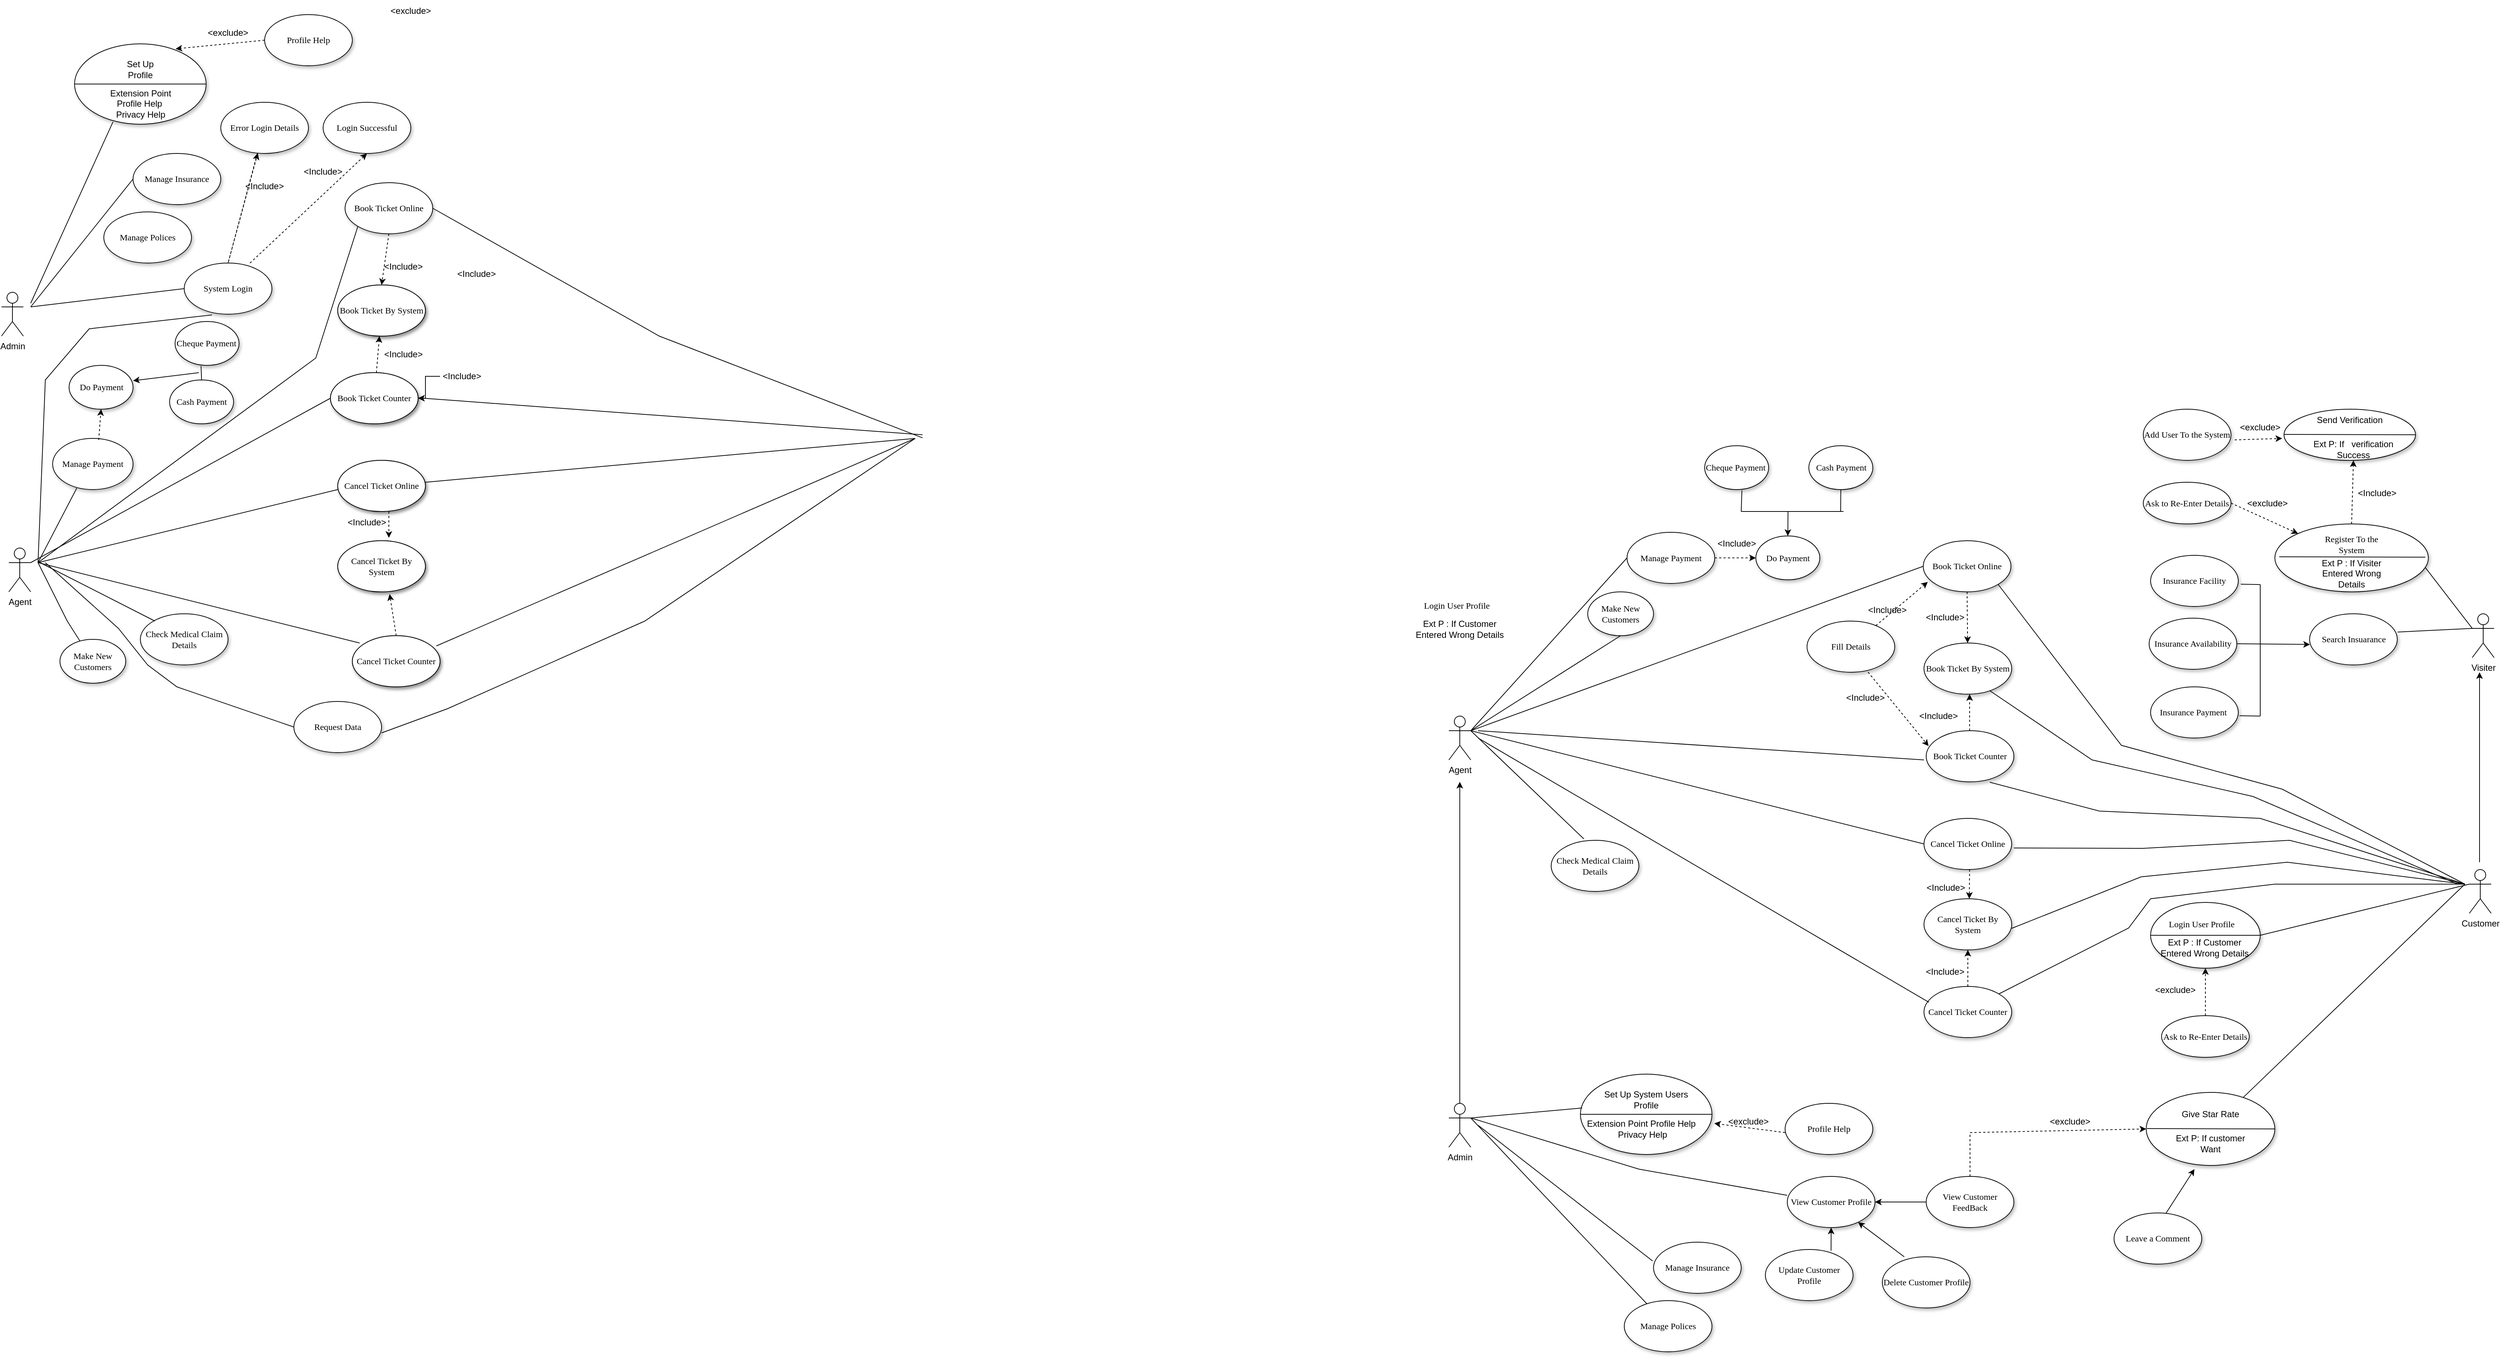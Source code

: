 <mxfile version="17.1.2" type="github">
  <diagram name="Page-1" id="42789a77-a242-8287-6e28-9cd8cfd52e62">
    <mxGraphModel dx="3685" dy="2235" grid="1" gridSize="10" guides="1" tooltips="1" connect="1" arrows="1" fold="1" page="1" pageScale="1" pageWidth="1100" pageHeight="850" background="none" math="0" shadow="0">
      <root>
        <mxCell id="0" />
        <mxCell id="1" parent="0" />
        <mxCell id="1ea317790d2ca983-1" value="Make New Customers" style="ellipse;whiteSpace=wrap;html=1;rounded=0;shadow=1;comic=0;labelBackgroundColor=none;strokeWidth=1;fontFamily=Verdana;fontSize=12;align=center;" parent="1" vertex="1">
          <mxGeometry x="-460" y="115" width="90" height="60" as="geometry" />
        </mxCell>
        <mxCell id="6v1Id_99yUcSAAxj-PqX-1" value="Agent" style="shape=umlActor;verticalLabelPosition=bottom;verticalAlign=top;html=1;outlineConnect=0;" parent="1" vertex="1">
          <mxGeometry x="-530" y="-10" width="30" height="60" as="geometry" />
        </mxCell>
        <mxCell id="6v1Id_99yUcSAAxj-PqX-2" value="Admin" style="shape=umlActor;verticalLabelPosition=bottom;verticalAlign=top;html=1;outlineConnect=0;" parent="1" vertex="1">
          <mxGeometry x="1440" y="750" width="30" height="60" as="geometry" />
        </mxCell>
        <mxCell id="6v1Id_99yUcSAAxj-PqX-8" value="Check Medical Claim Details" style="ellipse;whiteSpace=wrap;html=1;rounded=0;shadow=1;comic=0;labelBackgroundColor=none;strokeWidth=1;fontFamily=Verdana;fontSize=12;align=center;" parent="1" vertex="1">
          <mxGeometry x="-350" y="80" width="120" height="70" as="geometry" />
        </mxCell>
        <mxCell id="6v1Id_99yUcSAAxj-PqX-9" value="Manage Payment" style="ellipse;whiteSpace=wrap;html=1;rounded=0;shadow=1;comic=0;labelBackgroundColor=none;strokeWidth=1;fontFamily=Verdana;fontSize=12;align=center;" parent="1" vertex="1">
          <mxGeometry x="-470" y="-160" width="110" height="70" as="geometry" />
        </mxCell>
        <mxCell id="6v1Id_99yUcSAAxj-PqX-10" value="Manage Insurance" style="ellipse;whiteSpace=wrap;html=1;rounded=0;shadow=1;comic=0;labelBackgroundColor=none;strokeWidth=1;fontFamily=Verdana;fontSize=12;align=center;" parent="1" vertex="1">
          <mxGeometry x="-360" y="-550" width="120" height="70" as="geometry" />
        </mxCell>
        <mxCell id="6v1Id_99yUcSAAxj-PqX-11" value="Manage Polices" style="ellipse;whiteSpace=wrap;html=1;rounded=0;shadow=1;comic=0;labelBackgroundColor=none;strokeWidth=1;fontFamily=Verdana;fontSize=12;align=center;" parent="1" vertex="1">
          <mxGeometry x="-400" y="-470" width="120" height="70" as="geometry" />
        </mxCell>
        <mxCell id="6v1Id_99yUcSAAxj-PqX-12" value="Book Ticket Online" style="ellipse;whiteSpace=wrap;html=1;rounded=0;shadow=1;comic=0;labelBackgroundColor=none;strokeWidth=1;fontFamily=Verdana;fontSize=12;align=center;" parent="1" vertex="1">
          <mxGeometry x="-70" y="-510" width="120" height="70" as="geometry" />
        </mxCell>
        <mxCell id="6v1Id_99yUcSAAxj-PqX-13" value="Cancel Ticket Counter" style="ellipse;whiteSpace=wrap;html=1;rounded=0;shadow=1;comic=0;labelBackgroundColor=none;strokeWidth=1;fontFamily=Verdana;fontSize=12;align=center;" parent="1" vertex="1">
          <mxGeometry x="-60" y="110" width="120" height="70" as="geometry" />
        </mxCell>
        <mxCell id="6v1Id_99yUcSAAxj-PqX-14" value="Book Ticket Counter" style="ellipse;whiteSpace=wrap;html=1;rounded=0;shadow=1;comic=0;labelBackgroundColor=none;strokeWidth=1;fontFamily=Verdana;fontSize=12;align=center;" parent="1" vertex="1">
          <mxGeometry x="-90" y="-250" width="120" height="70" as="geometry" />
        </mxCell>
        <mxCell id="6v1Id_99yUcSAAxj-PqX-15" value="Cancel Ticket Online" style="ellipse;whiteSpace=wrap;html=1;rounded=0;shadow=1;comic=0;labelBackgroundColor=none;strokeWidth=1;fontFamily=Verdana;fontSize=12;align=center;" parent="1" vertex="1">
          <mxGeometry x="-80" y="-130" width="120" height="70" as="geometry" />
        </mxCell>
        <mxCell id="6v1Id_99yUcSAAxj-PqX-19" value="" style="endArrow=none;html=1;rounded=0;" parent="1" target="1ea317790d2ca983-1" edge="1">
          <mxGeometry width="50" height="50" relative="1" as="geometry">
            <mxPoint x="-490" y="10" as="sourcePoint" />
            <mxPoint x="-40" y="-200" as="targetPoint" />
            <Array as="points">
              <mxPoint x="-450" y="90" />
            </Array>
          </mxGeometry>
        </mxCell>
        <mxCell id="6v1Id_99yUcSAAxj-PqX-20" value="" style="endArrow=none;html=1;rounded=0;entryX=0;entryY=0.5;entryDx=0;entryDy=0;" parent="1" target="6v1Id_99yUcSAAxj-PqX-14" edge="1">
          <mxGeometry width="50" height="50" relative="1" as="geometry">
            <mxPoint x="-500" y="10.002" as="sourcePoint" />
            <mxPoint x="-406.433" y="125.161" as="targetPoint" />
          </mxGeometry>
        </mxCell>
        <mxCell id="6v1Id_99yUcSAAxj-PqX-21" value="" style="endArrow=none;html=1;rounded=0;" parent="1" edge="1">
          <mxGeometry width="50" height="50" relative="1" as="geometry">
            <mxPoint x="-490" y="10" as="sourcePoint" />
            <mxPoint x="-80" y="-90" as="targetPoint" />
          </mxGeometry>
        </mxCell>
        <mxCell id="6v1Id_99yUcSAAxj-PqX-22" value="" style="endArrow=none;html=1;rounded=0;" parent="1" edge="1">
          <mxGeometry width="50" height="50" relative="1" as="geometry">
            <mxPoint x="-487.13" y="10.002" as="sourcePoint" />
            <mxPoint x="-330" y="90" as="targetPoint" />
          </mxGeometry>
        </mxCell>
        <mxCell id="6v1Id_99yUcSAAxj-PqX-23" value="" style="endArrow=none;html=1;rounded=0;entryX=0;entryY=1;entryDx=0;entryDy=0;" parent="1" target="6v1Id_99yUcSAAxj-PqX-12" edge="1">
          <mxGeometry width="50" height="50" relative="1" as="geometry">
            <mxPoint x="-490" y="10" as="sourcePoint" />
            <mxPoint x="-325.739" y="79.998" as="targetPoint" />
            <Array as="points">
              <mxPoint x="-110" y="-270" />
            </Array>
          </mxGeometry>
        </mxCell>
        <mxCell id="6v1Id_99yUcSAAxj-PqX-24" value="" style="endArrow=none;html=1;rounded=0;entryX=0.083;entryY=0.143;entryDx=0;entryDy=0;entryPerimeter=0;" parent="1" target="6v1Id_99yUcSAAxj-PqX-13" edge="1">
          <mxGeometry width="50" height="50" relative="1" as="geometry">
            <mxPoint x="-490" y="10" as="sourcePoint" />
            <mxPoint x="-80" y="-45" as="targetPoint" />
          </mxGeometry>
        </mxCell>
        <mxCell id="6v1Id_99yUcSAAxj-PqX-25" value="" style="endArrow=none;html=1;rounded=0;exitX=0.317;exitY=1.014;exitDx=0;exitDy=0;exitPerimeter=0;" parent="1" edge="1" source="zCK_g5lJNB62o4PVmk3n-4">
          <mxGeometry width="50" height="50" relative="1" as="geometry">
            <mxPoint x="-432.13" y="-102.348" as="sourcePoint" />
            <mxPoint x="-490" y="10" as="targetPoint" />
            <Array as="points">
              <mxPoint x="-420" y="-310" />
              <mxPoint x="-480" y="-240" />
            </Array>
          </mxGeometry>
        </mxCell>
        <mxCell id="6v1Id_99yUcSAAxj-PqX-27" value="" style="endArrow=none;html=1;rounded=0;entryX=0;entryY=0.5;entryDx=0;entryDy=0;" parent="1" target="6v1Id_99yUcSAAxj-PqX-10" edge="1">
          <mxGeometry width="50" height="50" relative="1" as="geometry">
            <mxPoint x="-500" y="-340" as="sourcePoint" />
            <mxPoint x="-430" y="-320" as="targetPoint" />
          </mxGeometry>
        </mxCell>
        <mxCell id="6v1Id_99yUcSAAxj-PqX-28" value="" style="endArrow=none;html=1;rounded=0;exitX=1;exitY=0.5;exitDx=0;exitDy=0;" parent="1" source="6v1Id_99yUcSAAxj-PqX-12" edge="1">
          <mxGeometry width="50" height="50" relative="1" as="geometry">
            <mxPoint x="80" y="-240" as="sourcePoint" />
            <mxPoint x="720" y="-160.8" as="targetPoint" />
            <Array as="points">
              <mxPoint x="360" y="-300" />
            </Array>
          </mxGeometry>
        </mxCell>
        <mxCell id="6v1Id_99yUcSAAxj-PqX-29" value="" style="endArrow=none;html=1;rounded=0;exitX=1;exitY=0.5;exitDx=0;exitDy=0;entryX=0;entryY=0.333;entryDx=0;entryDy=0;entryPerimeter=0;" parent="1" edge="1">
          <mxGeometry width="50" height="50" relative="1" as="geometry">
            <mxPoint x="30" y="-215.54" as="sourcePoint" />
            <mxPoint x="720" y="-165" as="targetPoint" />
          </mxGeometry>
        </mxCell>
        <mxCell id="6v1Id_99yUcSAAxj-PqX-30" value="" style="endArrow=none;html=1;rounded=0;" parent="1" edge="1">
          <mxGeometry width="50" height="50" relative="1" as="geometry">
            <mxPoint x="40" y="-100" as="sourcePoint" />
            <mxPoint x="710" y="-160" as="targetPoint" />
          </mxGeometry>
        </mxCell>
        <mxCell id="6v1Id_99yUcSAAxj-PqX-31" value="" style="endArrow=none;html=1;rounded=0;exitX=0.958;exitY=0.2;exitDx=0;exitDy=0;exitPerimeter=0;" parent="1" source="6v1Id_99yUcSAAxj-PqX-13" edge="1">
          <mxGeometry width="50" height="50" relative="1" as="geometry">
            <mxPoint x="30" y="75" as="sourcePoint" />
            <mxPoint x="710" y="-160" as="targetPoint" />
          </mxGeometry>
        </mxCell>
        <mxCell id="6v1Id_99yUcSAAxj-PqX-32" value="Book Ticket By System" style="ellipse;whiteSpace=wrap;html=1;rounded=0;shadow=1;comic=0;labelBackgroundColor=none;strokeWidth=1;fontFamily=Verdana;fontSize=12;align=center;" parent="1" vertex="1">
          <mxGeometry x="-80" y="-370" width="120" height="70" as="geometry" />
        </mxCell>
        <mxCell id="6v1Id_99yUcSAAxj-PqX-33" value="Cancel Ticket By System" style="ellipse;whiteSpace=wrap;html=1;rounded=0;shadow=1;comic=0;labelBackgroundColor=none;strokeWidth=1;fontFamily=Verdana;fontSize=12;align=center;" parent="1" vertex="1">
          <mxGeometry x="-80" y="-20" width="120" height="70" as="geometry" />
        </mxCell>
        <mxCell id="6v1Id_99yUcSAAxj-PqX-37" value="" style="endArrow=classic;html=1;rounded=0;dashed=1;" parent="1" target="6v1Id_99yUcSAAxj-PqX-32" edge="1" source="6v1Id_99yUcSAAxj-PqX-14">
          <mxGeometry width="50" height="50" relative="1" as="geometry">
            <mxPoint x="10" y="-240" as="sourcePoint" />
            <mxPoint x="60" y="-290" as="targetPoint" />
          </mxGeometry>
        </mxCell>
        <mxCell id="6v1Id_99yUcSAAxj-PqX-38" value="" style="endArrow=classic;html=1;rounded=0;dashed=1;exitX=0.5;exitY=1;exitDx=0;exitDy=0;entryX=0.5;entryY=0;entryDx=0;entryDy=0;" parent="1" source="6v1Id_99yUcSAAxj-PqX-12" target="6v1Id_99yUcSAAxj-PqX-32" edge="1">
          <mxGeometry width="50" height="50" relative="1" as="geometry">
            <mxPoint x="20" y="-230" as="sourcePoint" />
            <mxPoint x="-70" y="-380" as="targetPoint" />
            <Array as="points" />
          </mxGeometry>
        </mxCell>
        <mxCell id="6v1Id_99yUcSAAxj-PqX-39" value="&amp;lt;Include&amp;gt;" style="text;html=1;strokeColor=none;fillColor=none;align=center;verticalAlign=middle;whiteSpace=wrap;rounded=0;" parent="1" vertex="1">
          <mxGeometry x="-20" y="-410" width="60" height="30" as="geometry" />
        </mxCell>
        <mxCell id="6v1Id_99yUcSAAxj-PqX-40" value="&amp;lt;Include&amp;gt;" style="text;html=1;strokeColor=none;fillColor=none;align=center;verticalAlign=middle;whiteSpace=wrap;rounded=0;" parent="1" vertex="1">
          <mxGeometry x="-20" y="-290" width="60" height="30" as="geometry" />
        </mxCell>
        <mxCell id="6v1Id_99yUcSAAxj-PqX-43" value="" style="endArrow=classic;html=1;rounded=0;dashed=1;entryX=0.583;entryY=-0.057;entryDx=0;entryDy=0;exitX=0.583;exitY=1;exitDx=0;exitDy=0;entryPerimeter=0;exitPerimeter=0;" parent="1" source="6v1Id_99yUcSAAxj-PqX-15" target="6v1Id_99yUcSAAxj-PqX-33" edge="1">
          <mxGeometry width="50" height="50" relative="1" as="geometry">
            <mxPoint x="-10" y="-380" as="sourcePoint" />
            <mxPoint y="-340" as="targetPoint" />
            <Array as="points" />
          </mxGeometry>
        </mxCell>
        <mxCell id="6v1Id_99yUcSAAxj-PqX-44" value="" style="endArrow=classic;html=1;rounded=0;dashed=1;exitX=0.5;exitY=0;exitDx=0;exitDy=0;entryX=0.592;entryY=1.043;entryDx=0;entryDy=0;entryPerimeter=0;" parent="1" source="6v1Id_99yUcSAAxj-PqX-13" target="6v1Id_99yUcSAAxj-PqX-33" edge="1">
          <mxGeometry width="50" height="50" relative="1" as="geometry">
            <mxPoint x="10.04" y="-49.02" as="sourcePoint" />
            <mxPoint x="10" y="52" as="targetPoint" />
            <Array as="points" />
          </mxGeometry>
        </mxCell>
        <mxCell id="6v1Id_99yUcSAAxj-PqX-45" value="&amp;lt;Include&amp;gt;" style="text;html=1;strokeColor=none;fillColor=none;align=center;verticalAlign=middle;whiteSpace=wrap;rounded=0;" parent="1" vertex="1">
          <mxGeometry x="-70" y="-60" width="60" height="30" as="geometry" />
        </mxCell>
        <mxCell id="6v1Id_99yUcSAAxj-PqX-46" value="&amp;lt;Include&amp;gt;" style="text;html=1;strokeColor=none;fillColor=none;align=center;verticalAlign=middle;whiteSpace=wrap;rounded=0;" parent="1" vertex="1">
          <mxGeometry x="2089" y="555" width="60" height="30" as="geometry" />
        </mxCell>
        <mxCell id="6v1Id_99yUcSAAxj-PqX-47" value="Request Data" style="ellipse;whiteSpace=wrap;html=1;rounded=0;shadow=1;comic=0;labelBackgroundColor=none;strokeWidth=1;fontFamily=Verdana;fontSize=12;align=center;" parent="1" vertex="1">
          <mxGeometry x="-140" y="200" width="120" height="70" as="geometry" />
        </mxCell>
        <mxCell id="zCK_g5lJNB62o4PVmk3n-2" value="" style="endArrow=none;html=1;rounded=0;exitX=0;exitY=0.5;exitDx=0;exitDy=0;" edge="1" parent="1" source="6v1Id_99yUcSAAxj-PqX-47">
          <mxGeometry width="50" height="50" relative="1" as="geometry">
            <mxPoint x="60" y="-465" as="sourcePoint" />
            <mxPoint x="-480" y="10" as="targetPoint" />
            <Array as="points">
              <mxPoint x="-300" y="180" />
              <mxPoint x="-340" y="150" />
              <mxPoint x="-380" y="100" />
            </Array>
          </mxGeometry>
        </mxCell>
        <mxCell id="zCK_g5lJNB62o4PVmk3n-3" value="" style="endArrow=none;html=1;rounded=0;exitX=1;exitY=0.614;exitDx=0;exitDy=0;exitPerimeter=0;" edge="1" parent="1" source="6v1Id_99yUcSAAxj-PqX-47">
          <mxGeometry width="50" height="50" relative="1" as="geometry">
            <mxPoint x="110" y="-130" as="sourcePoint" />
            <mxPoint x="710" y="-160" as="targetPoint" />
            <Array as="points">
              <mxPoint x="70" y="210" />
              <mxPoint x="340" y="90" />
            </Array>
          </mxGeometry>
        </mxCell>
        <mxCell id="zCK_g5lJNB62o4PVmk3n-4" value="System Login" style="ellipse;whiteSpace=wrap;html=1;rounded=0;shadow=1;comic=0;labelBackgroundColor=none;strokeWidth=1;fontFamily=Verdana;fontSize=12;align=center;" vertex="1" parent="1">
          <mxGeometry x="-290" y="-400" width="120" height="70" as="geometry" />
        </mxCell>
        <mxCell id="zCK_g5lJNB62o4PVmk3n-5" value="" style="endArrow=none;html=1;rounded=0;entryX=0;entryY=0.5;entryDx=0;entryDy=0;" edge="1" parent="1" target="zCK_g5lJNB62o4PVmk3n-4">
          <mxGeometry width="50" height="50" relative="1" as="geometry">
            <mxPoint x="-500" y="-340" as="sourcePoint" />
            <mxPoint x="-70" y="-160" as="targetPoint" />
            <Array as="points" />
          </mxGeometry>
        </mxCell>
        <mxCell id="zCK_g5lJNB62o4PVmk3n-6" value="" style="endArrow=none;html=1;rounded=0;exitX=0.3;exitY=0.971;exitDx=0;exitDy=0;exitPerimeter=0;" edge="1" parent="1" source="6v1Id_99yUcSAAxj-PqX-9">
          <mxGeometry width="50" height="50" relative="1" as="geometry">
            <mxPoint x="-422.13" y="-92.348" as="sourcePoint" />
            <mxPoint x="-490" y="10" as="targetPoint" />
          </mxGeometry>
        </mxCell>
        <mxCell id="zCK_g5lJNB62o4PVmk3n-7" value="Error Login Details" style="ellipse;whiteSpace=wrap;html=1;rounded=0;shadow=1;comic=0;labelBackgroundColor=none;strokeWidth=1;fontFamily=Verdana;fontSize=12;align=center;" vertex="1" parent="1">
          <mxGeometry x="-240" y="-620" width="120" height="70" as="geometry" />
        </mxCell>
        <mxCell id="zCK_g5lJNB62o4PVmk3n-8" value="Login Successful" style="ellipse;whiteSpace=wrap;html=1;rounded=0;shadow=1;comic=0;labelBackgroundColor=none;strokeWidth=1;fontFamily=Verdana;fontSize=12;align=center;" vertex="1" parent="1">
          <mxGeometry x="-100" y="-620" width="120" height="70" as="geometry" />
        </mxCell>
        <mxCell id="zCK_g5lJNB62o4PVmk3n-11" value="" style="endArrow=classic;html=1;rounded=0;dashed=1;exitX=0.5;exitY=1;exitDx=0;exitDy=0;" edge="1" parent="1" target="zCK_g5lJNB62o4PVmk3n-7">
          <mxGeometry width="50" height="50" relative="1" as="geometry">
            <mxPoint x="-190" y="-550" as="sourcePoint" />
            <mxPoint x="-200" y="-480" as="targetPoint" />
            <Array as="points">
              <mxPoint x="-230" y="-400" />
            </Array>
          </mxGeometry>
        </mxCell>
        <mxCell id="zCK_g5lJNB62o4PVmk3n-12" value="" style="endArrow=classic;html=1;rounded=0;dashed=1;exitX=0.75;exitY=0;exitDx=0;exitDy=0;exitPerimeter=0;entryX=0.5;entryY=1;entryDx=0;entryDy=0;" edge="1" parent="1" source="zCK_g5lJNB62o4PVmk3n-4" target="zCK_g5lJNB62o4PVmk3n-8">
          <mxGeometry width="50" height="50" relative="1" as="geometry">
            <mxPoint x="-180" y="-540" as="sourcePoint" />
            <mxPoint x="-50" y="-540" as="targetPoint" />
            <Array as="points" />
          </mxGeometry>
        </mxCell>
        <mxCell id="zCK_g5lJNB62o4PVmk3n-13" value="&amp;lt;Include&amp;gt;" style="text;html=1;strokeColor=none;fillColor=none;align=center;verticalAlign=middle;whiteSpace=wrap;rounded=0;" vertex="1" parent="1">
          <mxGeometry x="-210" y="-520" width="60" height="30" as="geometry" />
        </mxCell>
        <mxCell id="zCK_g5lJNB62o4PVmk3n-14" value="&amp;lt;Include&amp;gt;" style="text;html=1;strokeColor=none;fillColor=none;align=center;verticalAlign=middle;whiteSpace=wrap;rounded=0;" vertex="1" parent="1">
          <mxGeometry x="-130" y="-540" width="60" height="30" as="geometry" />
        </mxCell>
        <mxCell id="zCK_g5lJNB62o4PVmk3n-16" value="&amp;nbsp;" style="ellipse;whiteSpace=wrap;html=1;rounded=0;shadow=1;comic=0;labelBackgroundColor=none;strokeWidth=1;fontFamily=Verdana;fontSize=12;align=center;" vertex="1" parent="1">
          <mxGeometry x="-440" y="-700" width="180" height="110" as="geometry" />
        </mxCell>
        <mxCell id="zCK_g5lJNB62o4PVmk3n-17" value="" style="endArrow=none;html=1;rounded=0;entryX=0.292;entryY=0.971;entryDx=0;entryDy=0;entryPerimeter=0;" edge="1" parent="1" target="zCK_g5lJNB62o4PVmk3n-16">
          <mxGeometry width="50" height="50" relative="1" as="geometry">
            <mxPoint x="-500" y="-345" as="sourcePoint" />
            <mxPoint x="-360" y="-520" as="targetPoint" />
          </mxGeometry>
        </mxCell>
        <mxCell id="zCK_g5lJNB62o4PVmk3n-18" value="Extension Point Profile Help&amp;nbsp;&lt;br&gt;Privacy Help" style="text;html=1;strokeColor=none;fillColor=none;align=center;verticalAlign=middle;whiteSpace=wrap;rounded=0;" vertex="1" parent="1">
          <mxGeometry x="-397.5" y="-633" width="95" height="30" as="geometry" />
        </mxCell>
        <mxCell id="zCK_g5lJNB62o4PVmk3n-19" value="" style="endArrow=none;html=1;rounded=0;exitX=0;exitY=0.5;exitDx=0;exitDy=0;entryX=1;entryY=0.5;entryDx=0;entryDy=0;" edge="1" parent="1" source="zCK_g5lJNB62o4PVmk3n-16" target="zCK_g5lJNB62o4PVmk3n-16">
          <mxGeometry width="50" height="50" relative="1" as="geometry">
            <mxPoint x="-460" y="-640" as="sourcePoint" />
            <mxPoint x="-260" y="-635" as="targetPoint" />
          </mxGeometry>
        </mxCell>
        <mxCell id="zCK_g5lJNB62o4PVmk3n-20" value="Profile Help" style="ellipse;whiteSpace=wrap;html=1;rounded=0;shadow=1;comic=0;labelBackgroundColor=none;strokeWidth=1;fontFamily=Verdana;fontSize=12;align=center;" vertex="1" parent="1">
          <mxGeometry x="-180" y="-740" width="120" height="70" as="geometry" />
        </mxCell>
        <mxCell id="zCK_g5lJNB62o4PVmk3n-21" value="" style="endArrow=classic;html=1;rounded=0;dashed=1;entryX=0.768;entryY=0.062;entryDx=0;entryDy=0;exitX=0;exitY=0.5;exitDx=0;exitDy=0;entryPerimeter=0;" edge="1" parent="1" source="zCK_g5lJNB62o4PVmk3n-20" target="zCK_g5lJNB62o4PVmk3n-16">
          <mxGeometry width="50" height="50" relative="1" as="geometry">
            <mxPoint x="-36" y="-830" as="sourcePoint" />
            <mxPoint x="-192.04" y="-681.05" as="targetPoint" />
            <Array as="points" />
          </mxGeometry>
        </mxCell>
        <mxCell id="zCK_g5lJNB62o4PVmk3n-22" value="&lt;span style=&quot;color: rgba(0 , 0 , 0 , 0) ; font-family: monospace ; font-size: 0px&quot;&gt;%3CmxGraphModel%3E%3Croot%3E%3CmxCell%20id%3D%220%22%2F%3E%3CmxCell%20id%3D%221%22%20parent%3D%220%22%2F%3E%3CmxCell%20id%3D%222%22%20value%3D%22Extension%20Point%20Profile%20Help%26amp%3Bnbsp%3B%26lt%3Bbr%26gt%3BPrivacy%20Help%22%20style%3D%22text%3Bhtml%3D1%3BstrokeColor%3Dnone%3BfillColor%3Dnone%3Balign%3Dcenter%3BverticalAlign%3Dmiddle%3BwhiteSpace%3Dwrap%3Brounded%3D0%3B%22%20vertex%3D%221%22%20parent%3D%221%22%3E%3CmxGeometry%20x%3D%22212.5%22%20y%3D%22-80%22%20width%3D%2295%22%20height%3D%2230%22%20as%3D%22geometry%22%2F%3E%3C%2FmxCell%3E%3C%2Froot%3E%3C%2FmxGraphModel%3E&lt;/span&gt;&lt;span style=&quot;color: rgba(0 , 0 , 0 , 0) ; font-family: monospace ; font-size: 0px&quot;&gt;%3CmxGraphModel%3E%3Croot%3E%3CmxCell%20id%3D%220%22%2F%3E%3CmxCell%20id%3D%221%22%20parent%3D%220%22%2F%3E%3CmxCell%20id%3D%222%22%20value%3D%22Extension%20Point%20Profile%20Help%26amp%3Bnbsp%3B%26lt%3Bbr%26gt%3BPrivacy%20Help%22%20style%3D%22text%3Bhtml%3D1%3BstrokeColor%3Dnone%3BfillColor%3Dnone%3Balign%3Dcenter%3BverticalAlign%3Dmiddle%3BwhiteSpace%3Dwrap%3Brounded%3D0%3B%22%20vertex%3D%221%22%20parent%3D%221%22%3E%3CmxGeometry%20x%3D%22212.5%22%20y%3D%22-80%22%20width%3D%2295%22%20height%3D%2230%22%20as%3D%22geometry%22%2F%3E%3C%2FmxCell%3E%3C%2Froot%3E%3C%2FmxGraphModel%3E&lt;/span&gt;" style="text;html=1;strokeColor=none;fillColor=none;align=center;verticalAlign=middle;whiteSpace=wrap;rounded=0;" vertex="1" parent="1">
          <mxGeometry x="-500" y="-750" width="95" height="30" as="geometry" />
        </mxCell>
        <mxCell id="zCK_g5lJNB62o4PVmk3n-23" value="&amp;lt;exclude&amp;gt;" style="text;html=1;strokeColor=none;fillColor=none;align=center;verticalAlign=middle;whiteSpace=wrap;rounded=0;" vertex="1" parent="1">
          <mxGeometry x="-260" y="-730" width="60" height="30" as="geometry" />
        </mxCell>
        <mxCell id="zCK_g5lJNB62o4PVmk3n-24" value="Set Up Profile" style="text;html=1;strokeColor=none;fillColor=none;align=center;verticalAlign=middle;whiteSpace=wrap;rounded=0;" vertex="1" parent="1">
          <mxGeometry x="-380" y="-680" width="60" height="30" as="geometry" />
        </mxCell>
        <mxCell id="zCK_g5lJNB62o4PVmk3n-25" value="Fill Details" style="ellipse;whiteSpace=wrap;html=1;rounded=0;shadow=1;comic=0;labelBackgroundColor=none;strokeWidth=1;fontFamily=Verdana;fontSize=12;align=center;" vertex="1" parent="1">
          <mxGeometry x="1930" y="90" width="120" height="70" as="geometry" />
        </mxCell>
        <mxCell id="zCK_g5lJNB62o4PVmk3n-26" value="" style="endArrow=classic;html=1;rounded=0;dashed=1;entryX=0.052;entryY=0.805;entryDx=0;entryDy=0;entryPerimeter=0;" edge="1" parent="1" source="zCK_g5lJNB62o4PVmk3n-25" target="zCK_g5lJNB62o4PVmk3n-128">
          <mxGeometry width="50" height="50" relative="1" as="geometry">
            <mxPoint x="610" y="120" as="sourcePoint" />
            <mxPoint x="1990" y="260" as="targetPoint" />
            <Array as="points" />
          </mxGeometry>
        </mxCell>
        <mxCell id="zCK_g5lJNB62o4PVmk3n-27" value="" style="endArrow=classic;html=1;rounded=0;dashed=1;exitX=0.696;exitY=0.998;exitDx=0;exitDy=0;exitPerimeter=0;entryX=0.028;entryY=0.301;entryDx=0;entryDy=0;entryPerimeter=0;" edge="1" parent="1" source="zCK_g5lJNB62o4PVmk3n-25" target="zCK_g5lJNB62o4PVmk3n-132">
          <mxGeometry width="50" height="50" relative="1" as="geometry">
            <mxPoint x="722.677" y="254.663" as="sourcePoint" />
            <mxPoint x="1860" y="470" as="targetPoint" />
            <Array as="points" />
          </mxGeometry>
        </mxCell>
        <mxCell id="zCK_g5lJNB62o4PVmk3n-147" value="" style="edgeStyle=orthogonalEdgeStyle;rounded=0;orthogonalLoop=1;jettySize=auto;html=1;" edge="1" parent="1" source="zCK_g5lJNB62o4PVmk3n-28" target="zCK_g5lJNB62o4PVmk3n-126">
          <mxGeometry relative="1" as="geometry" />
        </mxCell>
        <mxCell id="zCK_g5lJNB62o4PVmk3n-28" value="&amp;lt;Include&amp;gt;" style="text;html=1;strokeColor=none;fillColor=none;align=center;verticalAlign=middle;whiteSpace=wrap;rounded=0;" vertex="1" parent="1">
          <mxGeometry x="60" y="-260" width="60" height="30" as="geometry" />
        </mxCell>
        <mxCell id="zCK_g5lJNB62o4PVmk3n-29" value="&amp;lt;Include&amp;gt;" style="text;html=1;strokeColor=none;fillColor=none;align=center;verticalAlign=middle;whiteSpace=wrap;rounded=0;" vertex="1" parent="1">
          <mxGeometry x="80" y="-400" width="60" height="30" as="geometry" />
        </mxCell>
        <mxCell id="zCK_g5lJNB62o4PVmk3n-30" value="Do Payment" style="ellipse;whiteSpace=wrap;html=1;rounded=0;shadow=1;comic=0;labelBackgroundColor=none;strokeWidth=1;fontFamily=Verdana;fontSize=12;align=center;" vertex="1" parent="1">
          <mxGeometry x="-447.5" y="-260" width="87.5" height="60" as="geometry" />
        </mxCell>
        <mxCell id="zCK_g5lJNB62o4PVmk3n-31" value="Cheque Payment&amp;nbsp;" style="ellipse;whiteSpace=wrap;html=1;rounded=0;shadow=1;comic=0;labelBackgroundColor=none;strokeWidth=1;fontFamily=Verdana;fontSize=12;align=center;" vertex="1" parent="1">
          <mxGeometry x="-302.5" y="-320" width="87.5" height="60" as="geometry" />
        </mxCell>
        <mxCell id="zCK_g5lJNB62o4PVmk3n-32" value="Cash Payment" style="ellipse;whiteSpace=wrap;html=1;rounded=0;shadow=1;comic=0;labelBackgroundColor=none;strokeWidth=1;fontFamily=Verdana;fontSize=12;align=center;" vertex="1" parent="1">
          <mxGeometry x="-310" y="-240" width="87.5" height="60" as="geometry" />
        </mxCell>
        <mxCell id="zCK_g5lJNB62o4PVmk3n-33" value="" style="endArrow=classic;html=1;rounded=0;dashed=1;entryX=0.5;entryY=1;entryDx=0;entryDy=0;exitX=0.573;exitY=0.029;exitDx=0;exitDy=0;exitPerimeter=0;" edge="1" parent="1" source="6v1Id_99yUcSAAxj-PqX-9" target="zCK_g5lJNB62o4PVmk3n-30">
          <mxGeometry width="50" height="50" relative="1" as="geometry">
            <mxPoint x="-17.121" y="-239.96" as="sourcePoint" />
            <mxPoint x="-12.913" y="-290.041" as="targetPoint" />
          </mxGeometry>
        </mxCell>
        <mxCell id="zCK_g5lJNB62o4PVmk3n-34" value="" style="endArrow=none;html=1;rounded=0;exitX=0.406;exitY=1.017;exitDx=0;exitDy=0;exitPerimeter=0;entryX=0.5;entryY=0;entryDx=0;entryDy=0;" edge="1" parent="1" source="zCK_g5lJNB62o4PVmk3n-31" target="zCK_g5lJNB62o4PVmk3n-32">
          <mxGeometry width="50" height="50" relative="1" as="geometry">
            <mxPoint x="-120" y="-130" as="sourcePoint" />
            <mxPoint x="-70" y="-180" as="targetPoint" />
          </mxGeometry>
        </mxCell>
        <mxCell id="zCK_g5lJNB62o4PVmk3n-38" value="&amp;lt;Include&amp;gt;" style="text;html=1;strokeColor=none;fillColor=none;align=center;verticalAlign=middle;whiteSpace=wrap;rounded=0;" vertex="1" parent="1">
          <mxGeometry x="1803.75" y="-31.5" width="60" height="30" as="geometry" />
        </mxCell>
        <mxCell id="zCK_g5lJNB62o4PVmk3n-39" value="" style="endArrow=classic;html=1;rounded=0;entryX=1;entryY=0.35;entryDx=0;entryDy=0;entryPerimeter=0;" edge="1" parent="1" target="zCK_g5lJNB62o4PVmk3n-30">
          <mxGeometry width="50" height="50" relative="1" as="geometry">
            <mxPoint x="-270" y="-250" as="sourcePoint" />
            <mxPoint x="-350" y="-240" as="targetPoint" />
          </mxGeometry>
        </mxCell>
        <mxCell id="zCK_g5lJNB62o4PVmk3n-56" value="&amp;lt;exclude&amp;gt;" style="text;html=1;strokeColor=none;fillColor=none;align=center;verticalAlign=middle;whiteSpace=wrap;rounded=0;" vertex="1" parent="1">
          <mxGeometry x="-10" y="-760" width="60" height="30" as="geometry" />
        </mxCell>
        <mxCell id="zCK_g5lJNB62o4PVmk3n-74" value="Visiter" style="shape=umlActor;verticalLabelPosition=bottom;verticalAlign=top;html=1;outlineConnect=0;" vertex="1" parent="1">
          <mxGeometry x="2840" y="80" width="30" height="60" as="geometry" />
        </mxCell>
        <mxCell id="zCK_g5lJNB62o4PVmk3n-75" value="" style="ellipse;whiteSpace=wrap;html=1;rounded=0;shadow=1;comic=0;labelBackgroundColor=none;strokeWidth=1;fontFamily=Verdana;fontSize=12;align=center;" vertex="1" parent="1">
          <mxGeometry x="2570" y="-43" width="210" height="93" as="geometry" />
        </mxCell>
        <mxCell id="zCK_g5lJNB62o4PVmk3n-76" value="Ext P : If Visiter Entered Wrong Details" style="text;html=1;strokeColor=none;fillColor=none;align=center;verticalAlign=middle;whiteSpace=wrap;rounded=0;" vertex="1" parent="1">
          <mxGeometry x="2625" y="10" width="100" height="30" as="geometry" />
        </mxCell>
        <mxCell id="zCK_g5lJNB62o4PVmk3n-77" value="&lt;span style=&quot;font-family: &amp;#34;verdana&amp;#34;&quot;&gt;Register To the System&lt;/span&gt;" style="text;html=1;strokeColor=none;fillColor=none;align=center;verticalAlign=middle;whiteSpace=wrap;rounded=0;" vertex="1" parent="1">
          <mxGeometry x="2630" y="-30" width="90" height="30" as="geometry" />
        </mxCell>
        <mxCell id="zCK_g5lJNB62o4PVmk3n-78" value="" style="endArrow=none;html=1;rounded=0;exitX=0;exitY=0.5;exitDx=0;exitDy=0;entryX=1;entryY=0.5;entryDx=0;entryDy=0;" edge="1" parent="1">
          <mxGeometry width="50" height="50" relative="1" as="geometry">
            <mxPoint x="2576" y="2" as="sourcePoint" />
            <mxPoint x="2776" y="2.5" as="targetPoint" />
          </mxGeometry>
        </mxCell>
        <mxCell id="zCK_g5lJNB62o4PVmk3n-79" value="Ask to Re-Enter Details" style="ellipse;whiteSpace=wrap;html=1;rounded=0;shadow=1;comic=0;labelBackgroundColor=none;strokeWidth=1;fontFamily=Verdana;fontSize=12;align=center;" vertex="1" parent="1">
          <mxGeometry x="2390" y="-100" width="120" height="57" as="geometry" />
        </mxCell>
        <mxCell id="zCK_g5lJNB62o4PVmk3n-80" value="&amp;lt;exclude&amp;gt;" style="text;html=1;strokeColor=none;fillColor=none;align=center;verticalAlign=middle;whiteSpace=wrap;rounded=0;" vertex="1" parent="1">
          <mxGeometry x="2530" y="-86.5" width="60" height="30" as="geometry" />
        </mxCell>
        <mxCell id="zCK_g5lJNB62o4PVmk3n-81" value="" style="endArrow=classic;html=1;rounded=0;dashed=1;exitX=1;exitY=0.5;exitDx=0;exitDy=0;" edge="1" parent="1" source="zCK_g5lJNB62o4PVmk3n-79" target="zCK_g5lJNB62o4PVmk3n-75">
          <mxGeometry width="50" height="50" relative="1" as="geometry">
            <mxPoint x="2801.76" y="90" as="sourcePoint" />
            <mxPoint x="2680" y="101.82" as="targetPoint" />
            <Array as="points" />
          </mxGeometry>
        </mxCell>
        <mxCell id="zCK_g5lJNB62o4PVmk3n-82" value="" style="ellipse;whiteSpace=wrap;html=1;rounded=0;shadow=1;comic=0;labelBackgroundColor=none;strokeWidth=1;fontFamily=Verdana;fontSize=12;align=center;" vertex="1" parent="1">
          <mxGeometry x="2582.5" y="-200" width="180" height="70" as="geometry" />
        </mxCell>
        <mxCell id="zCK_g5lJNB62o4PVmk3n-83" value="Send Verification" style="text;html=1;strokeColor=none;fillColor=none;align=center;verticalAlign=middle;whiteSpace=wrap;rounded=0;" vertex="1" parent="1">
          <mxGeometry x="2620" y="-200" width="105" height="30" as="geometry" />
        </mxCell>
        <mxCell id="zCK_g5lJNB62o4PVmk3n-84" value="Ext P: If&amp;nbsp; &amp;nbsp;verification Success" style="text;html=1;strokeColor=none;fillColor=none;align=center;verticalAlign=middle;whiteSpace=wrap;rounded=0;" vertex="1" parent="1">
          <mxGeometry x="2615" y="-160" width="125" height="30" as="geometry" />
        </mxCell>
        <mxCell id="zCK_g5lJNB62o4PVmk3n-85" value="" style="endArrow=none;html=1;rounded=0;exitX=0;exitY=0.5;exitDx=0;exitDy=0;entryX=1;entryY=0.5;entryDx=0;entryDy=0;" edge="1" parent="1" target="zCK_g5lJNB62o4PVmk3n-82">
          <mxGeometry width="50" height="50" relative="1" as="geometry">
            <mxPoint x="2582.5" y="-165.5" as="sourcePoint" />
            <mxPoint x="2782.5" y="-165" as="targetPoint" />
          </mxGeometry>
        </mxCell>
        <mxCell id="zCK_g5lJNB62o4PVmk3n-86" value="" style="endArrow=classic;html=1;rounded=0;dashed=1;entryX=0.5;entryY=1;entryDx=0;entryDy=0;exitX=0.5;exitY=0;exitDx=0;exitDy=0;" edge="1" parent="1" source="zCK_g5lJNB62o4PVmk3n-75" target="zCK_g5lJNB62o4PVmk3n-84">
          <mxGeometry width="50" height="50" relative="1" as="geometry">
            <mxPoint x="2685" y="120" as="sourcePoint" />
            <mxPoint x="2685" y="60" as="targetPoint" />
            <Array as="points" />
          </mxGeometry>
        </mxCell>
        <mxCell id="zCK_g5lJNB62o4PVmk3n-87" value="&amp;lt;Include&amp;gt;" style="text;html=1;strokeColor=none;fillColor=none;align=center;verticalAlign=middle;whiteSpace=wrap;rounded=0;" vertex="1" parent="1">
          <mxGeometry x="2680" y="-100" width="60" height="30" as="geometry" />
        </mxCell>
        <mxCell id="zCK_g5lJNB62o4PVmk3n-88" value="Add User To the System" style="ellipse;whiteSpace=wrap;html=1;rounded=0;shadow=1;comic=0;labelBackgroundColor=none;strokeWidth=1;fontFamily=Verdana;fontSize=12;align=center;" vertex="1" parent="1">
          <mxGeometry x="2390" y="-200" width="120" height="70" as="geometry" />
        </mxCell>
        <mxCell id="zCK_g5lJNB62o4PVmk3n-89" value="" style="endArrow=classic;html=1;rounded=0;dashed=1;exitX=1.042;exitY=0.6;exitDx=0;exitDy=0;exitPerimeter=0;" edge="1" parent="1" source="zCK_g5lJNB62o4PVmk3n-88">
          <mxGeometry width="50" height="50" relative="1" as="geometry">
            <mxPoint x="2685" y="120" as="sourcePoint" />
            <mxPoint x="2580" y="-160" as="targetPoint" />
            <Array as="points" />
          </mxGeometry>
        </mxCell>
        <mxCell id="zCK_g5lJNB62o4PVmk3n-90" value="&amp;lt;exclude&amp;gt;" style="text;html=1;strokeColor=none;fillColor=none;align=center;verticalAlign=middle;whiteSpace=wrap;rounded=0;" vertex="1" parent="1">
          <mxGeometry x="2520" y="-190" width="60" height="30" as="geometry" />
        </mxCell>
        <mxCell id="zCK_g5lJNB62o4PVmk3n-91" value="" style="endArrow=none;html=1;rounded=0;entryX=0;entryY=0.333;entryDx=0;entryDy=0;entryPerimeter=0;exitX=0.981;exitY=0.645;exitDx=0;exitDy=0;exitPerimeter=0;" edge="1" parent="1" source="zCK_g5lJNB62o4PVmk3n-75" target="zCK_g5lJNB62o4PVmk3n-74">
          <mxGeometry width="50" height="50" relative="1" as="geometry">
            <mxPoint x="2270" y="40" as="sourcePoint" />
            <mxPoint x="2320" y="-10" as="targetPoint" />
          </mxGeometry>
        </mxCell>
        <mxCell id="zCK_g5lJNB62o4PVmk3n-92" value="Search Insuarance" style="ellipse;whiteSpace=wrap;html=1;rounded=0;shadow=1;comic=0;labelBackgroundColor=none;strokeWidth=1;fontFamily=Verdana;fontSize=12;align=center;" vertex="1" parent="1">
          <mxGeometry x="2617.5" y="80" width="120" height="70" as="geometry" />
        </mxCell>
        <mxCell id="zCK_g5lJNB62o4PVmk3n-93" value="" style="endArrow=none;html=1;rounded=0;exitX=0;exitY=0.333;exitDx=0;exitDy=0;exitPerimeter=0;entryX=1.004;entryY=0.357;entryDx=0;entryDy=0;entryPerimeter=0;" edge="1" parent="1" source="zCK_g5lJNB62o4PVmk3n-74" target="zCK_g5lJNB62o4PVmk3n-92">
          <mxGeometry width="50" height="50" relative="1" as="geometry">
            <mxPoint x="2270" y="150" as="sourcePoint" />
            <mxPoint x="2320" y="100" as="targetPoint" />
          </mxGeometry>
        </mxCell>
        <mxCell id="zCK_g5lJNB62o4PVmk3n-94" value="Insurance Facility" style="ellipse;whiteSpace=wrap;html=1;rounded=0;shadow=1;comic=0;labelBackgroundColor=none;strokeWidth=1;fontFamily=Verdana;fontSize=12;align=center;" vertex="1" parent="1">
          <mxGeometry x="2400" width="120" height="70" as="geometry" />
        </mxCell>
        <mxCell id="zCK_g5lJNB62o4PVmk3n-95" value="Insurance Availability" style="ellipse;whiteSpace=wrap;html=1;rounded=0;shadow=1;comic=0;labelBackgroundColor=none;strokeWidth=1;fontFamily=Verdana;fontSize=12;align=center;" vertex="1" parent="1">
          <mxGeometry x="2398" y="86" width="120" height="70" as="geometry" />
        </mxCell>
        <mxCell id="zCK_g5lJNB62o4PVmk3n-96" value="Insurance Payment&amp;nbsp;" style="ellipse;whiteSpace=wrap;html=1;rounded=0;shadow=1;comic=0;labelBackgroundColor=none;strokeWidth=1;fontFamily=Verdana;fontSize=12;align=center;" vertex="1" parent="1">
          <mxGeometry x="2400" y="180" width="120" height="70" as="geometry" />
        </mxCell>
        <mxCell id="zCK_g5lJNB62o4PVmk3n-97" value="" style="endArrow=none;html=1;rounded=0;entryX=1.029;entryY=0.565;entryDx=0;entryDy=0;entryPerimeter=0;" edge="1" parent="1" target="zCK_g5lJNB62o4PVmk3n-94">
          <mxGeometry width="50" height="50" relative="1" as="geometry">
            <mxPoint x="2550" y="40" as="sourcePoint" />
            <mxPoint x="2500" y="80" as="targetPoint" />
          </mxGeometry>
        </mxCell>
        <mxCell id="zCK_g5lJNB62o4PVmk3n-98" value="" style="endArrow=none;html=1;rounded=0;entryX=1.014;entryY=0.565;entryDx=0;entryDy=0;entryPerimeter=0;" edge="1" parent="1" target="zCK_g5lJNB62o4PVmk3n-96">
          <mxGeometry width="50" height="50" relative="1" as="geometry">
            <mxPoint x="2550" y="220" as="sourcePoint" />
            <mxPoint x="2450" y="200" as="targetPoint" />
          </mxGeometry>
        </mxCell>
        <mxCell id="zCK_g5lJNB62o4PVmk3n-99" value="" style="endArrow=none;html=1;rounded=0;" edge="1" parent="1">
          <mxGeometry width="50" height="50" relative="1" as="geometry">
            <mxPoint x="2550" y="40" as="sourcePoint" />
            <mxPoint x="2550" y="220" as="targetPoint" />
          </mxGeometry>
        </mxCell>
        <mxCell id="zCK_g5lJNB62o4PVmk3n-100" value="" style="endArrow=classic;html=1;rounded=0;entryX=0.004;entryY=0.6;entryDx=0;entryDy=0;entryPerimeter=0;exitX=1;exitY=0.5;exitDx=0;exitDy=0;" edge="1" parent="1" source="zCK_g5lJNB62o4PVmk3n-95" target="zCK_g5lJNB62o4PVmk3n-92">
          <mxGeometry width="50" height="50" relative="1" as="geometry">
            <mxPoint x="2270" y="140" as="sourcePoint" />
            <mxPoint x="2320" y="90" as="targetPoint" />
          </mxGeometry>
        </mxCell>
        <mxCell id="zCK_g5lJNB62o4PVmk3n-102" value="Customer" style="shape=umlActor;verticalLabelPosition=bottom;verticalAlign=top;html=1;outlineConnect=0;" vertex="1" parent="1">
          <mxGeometry x="2836" y="430" width="30" height="60" as="geometry" />
        </mxCell>
        <mxCell id="zCK_g5lJNB62o4PVmk3n-103" value="" style="endArrow=classic;html=1;rounded=0;" edge="1" parent="1">
          <mxGeometry width="50" height="50" relative="1" as="geometry">
            <mxPoint x="2850" y="420" as="sourcePoint" />
            <mxPoint x="2850" y="160" as="targetPoint" />
          </mxGeometry>
        </mxCell>
        <mxCell id="zCK_g5lJNB62o4PVmk3n-104" value="" style="ellipse;whiteSpace=wrap;html=1;rounded=0;shadow=1;comic=0;labelBackgroundColor=none;strokeWidth=1;fontFamily=Verdana;fontSize=12;align=center;" vertex="1" parent="1">
          <mxGeometry x="2400" y="475" width="150" height="90" as="geometry" />
        </mxCell>
        <mxCell id="zCK_g5lJNB62o4PVmk3n-105" value="&lt;span style=&quot;font-family: &amp;#34;verdana&amp;#34;&quot;&gt;Login User Profile&lt;/span&gt;" style="text;html=1;strokeColor=none;fillColor=none;align=center;verticalAlign=middle;whiteSpace=wrap;rounded=0;" vertex="1" parent="1">
          <mxGeometry x="2410" y="490" width="120" height="30" as="geometry" />
        </mxCell>
        <mxCell id="zCK_g5lJNB62o4PVmk3n-107" value="Ext P : If Customer Entered Wrong Details" style="text;html=1;strokeColor=none;fillColor=none;align=center;verticalAlign=middle;whiteSpace=wrap;rounded=0;" vertex="1" parent="1">
          <mxGeometry x="2404" y="522" width="140" height="30" as="geometry" />
        </mxCell>
        <mxCell id="zCK_g5lJNB62o4PVmk3n-108" value="" style="endArrow=none;html=1;rounded=0;exitX=0;exitY=0.5;exitDx=0;exitDy=0;entryX=1;entryY=0.5;entryDx=0;entryDy=0;" edge="1" parent="1" source="zCK_g5lJNB62o4PVmk3n-104" target="zCK_g5lJNB62o4PVmk3n-104">
          <mxGeometry width="50" height="50" relative="1" as="geometry">
            <mxPoint x="2411.42" y="520.01" as="sourcePoint" />
            <mxPoint x="2540" y="520" as="targetPoint" />
          </mxGeometry>
        </mxCell>
        <mxCell id="zCK_g5lJNB62o4PVmk3n-109" value="Leave a Comment" style="ellipse;whiteSpace=wrap;html=1;rounded=0;shadow=1;comic=0;labelBackgroundColor=none;strokeWidth=1;fontFamily=Verdana;fontSize=12;align=center;" vertex="1" parent="1">
          <mxGeometry x="2350" y="900" width="120" height="70" as="geometry" />
        </mxCell>
        <mxCell id="zCK_g5lJNB62o4PVmk3n-111" value="" style="endArrow=classic;html=1;rounded=0;dashed=1;exitX=0.5;exitY=0;exitDx=0;exitDy=0;entryX=0.5;entryY=1;entryDx=0;entryDy=0;" edge="1" parent="1" source="zCK_g5lJNB62o4PVmk3n-117" target="zCK_g5lJNB62o4PVmk3n-104">
          <mxGeometry width="50" height="50" relative="1" as="geometry">
            <mxPoint x="2378.96" y="640.98" as="sourcePoint" />
            <mxPoint x="2450" y="560" as="targetPoint" />
            <Array as="points" />
          </mxGeometry>
        </mxCell>
        <mxCell id="zCK_g5lJNB62o4PVmk3n-113" value="&amp;lt;exclude&amp;gt;" style="text;html=1;strokeColor=none;fillColor=none;align=center;verticalAlign=middle;whiteSpace=wrap;rounded=0;" vertex="1" parent="1">
          <mxGeometry x="2404" y="580" width="60" height="30" as="geometry" />
        </mxCell>
        <mxCell id="zCK_g5lJNB62o4PVmk3n-116" value="" style="endArrow=none;html=1;rounded=0;exitX=0;exitY=0.333;exitDx=0;exitDy=0;exitPerimeter=0;entryX=1;entryY=0.5;entryDx=0;entryDy=0;" edge="1" parent="1" source="zCK_g5lJNB62o4PVmk3n-102" target="zCK_g5lJNB62o4PVmk3n-104">
          <mxGeometry width="50" height="50" relative="1" as="geometry">
            <mxPoint x="2850" y="110" as="sourcePoint" />
            <mxPoint x="2747.98" y="114.99" as="targetPoint" />
          </mxGeometry>
        </mxCell>
        <mxCell id="zCK_g5lJNB62o4PVmk3n-118" value="" style="ellipse;whiteSpace=wrap;html=1;rounded=0;shadow=1;comic=0;labelBackgroundColor=none;strokeWidth=1;fontFamily=Verdana;fontSize=12;align=center;" vertex="1" parent="1">
          <mxGeometry x="2394" y="735" width="176" height="100" as="geometry" />
        </mxCell>
        <mxCell id="zCK_g5lJNB62o4PVmk3n-117" value="Ask to Re-Enter Details" style="ellipse;whiteSpace=wrap;html=1;rounded=0;shadow=1;comic=0;labelBackgroundColor=none;strokeWidth=1;fontFamily=Verdana;fontSize=12;align=center;" vertex="1" parent="1">
          <mxGeometry x="2415" y="630" width="120" height="57" as="geometry" />
        </mxCell>
        <mxCell id="zCK_g5lJNB62o4PVmk3n-119" value="Give Star Rate" style="text;html=1;strokeColor=none;fillColor=none;align=center;verticalAlign=middle;whiteSpace=wrap;rounded=0;" vertex="1" parent="1">
          <mxGeometry x="2427" y="750" width="110" height="30" as="geometry" />
        </mxCell>
        <mxCell id="zCK_g5lJNB62o4PVmk3n-120" value="" style="endArrow=none;html=1;rounded=0;exitX=0;exitY=0.5;exitDx=0;exitDy=0;entryX=1;entryY=0.5;entryDx=0;entryDy=0;" edge="1" parent="1" target="zCK_g5lJNB62o4PVmk3n-118">
          <mxGeometry width="50" height="50" relative="1" as="geometry">
            <mxPoint x="2395" y="784.5" as="sourcePoint" />
            <mxPoint x="2545" y="784.5" as="targetPoint" />
          </mxGeometry>
        </mxCell>
        <mxCell id="zCK_g5lJNB62o4PVmk3n-121" value="Ext P: If customer Want" style="text;html=1;strokeColor=none;fillColor=none;align=center;verticalAlign=middle;whiteSpace=wrap;rounded=0;" vertex="1" parent="1">
          <mxGeometry x="2427" y="790" width="110" height="30" as="geometry" />
        </mxCell>
        <mxCell id="zCK_g5lJNB62o4PVmk3n-122" value="" style="endArrow=none;html=1;rounded=0;" edge="1" parent="1" target="zCK_g5lJNB62o4PVmk3n-118">
          <mxGeometry width="50" height="50" relative="1" as="geometry">
            <mxPoint x="2830" y="450" as="sourcePoint" />
            <mxPoint x="2560" y="530" as="targetPoint" />
          </mxGeometry>
        </mxCell>
        <mxCell id="zCK_g5lJNB62o4PVmk3n-123" value="Cancel Ticket Counter" style="ellipse;whiteSpace=wrap;html=1;rounded=0;shadow=1;comic=0;labelBackgroundColor=none;strokeWidth=1;fontFamily=Verdana;fontSize=12;align=center;" vertex="1" parent="1">
          <mxGeometry x="-60" y="110" width="120" height="70" as="geometry" />
        </mxCell>
        <mxCell id="zCK_g5lJNB62o4PVmk3n-124" value="Cancel Ticket By System" style="ellipse;whiteSpace=wrap;html=1;rounded=0;shadow=1;comic=0;labelBackgroundColor=none;strokeWidth=1;fontFamily=Verdana;fontSize=12;align=center;" vertex="1" parent="1">
          <mxGeometry x="-80" y="-20" width="120" height="70" as="geometry" />
        </mxCell>
        <mxCell id="zCK_g5lJNB62o4PVmk3n-125" value="Cancel Ticket Online" style="ellipse;whiteSpace=wrap;html=1;rounded=0;shadow=1;comic=0;labelBackgroundColor=none;strokeWidth=1;fontFamily=Verdana;fontSize=12;align=center;" vertex="1" parent="1">
          <mxGeometry x="-80" y="-130" width="120" height="70" as="geometry" />
        </mxCell>
        <mxCell id="zCK_g5lJNB62o4PVmk3n-126" value="Book Ticket Counter" style="ellipse;whiteSpace=wrap;html=1;rounded=0;shadow=1;comic=0;labelBackgroundColor=none;strokeWidth=1;fontFamily=Verdana;fontSize=12;align=center;" vertex="1" parent="1">
          <mxGeometry x="-90" y="-250" width="120" height="70" as="geometry" />
        </mxCell>
        <mxCell id="zCK_g5lJNB62o4PVmk3n-127" value="Book Ticket By System" style="ellipse;whiteSpace=wrap;html=1;rounded=0;shadow=1;comic=0;labelBackgroundColor=none;strokeWidth=1;fontFamily=Verdana;fontSize=12;align=center;" vertex="1" parent="1">
          <mxGeometry x="-80" y="-370" width="120" height="70" as="geometry" />
        </mxCell>
        <mxCell id="zCK_g5lJNB62o4PVmk3n-128" value="Book Ticket Online" style="ellipse;whiteSpace=wrap;html=1;rounded=0;shadow=1;comic=0;labelBackgroundColor=none;strokeWidth=1;fontFamily=Verdana;fontSize=12;align=center;" vertex="1" parent="1">
          <mxGeometry x="2089" y="-20" width="120" height="70" as="geometry" />
        </mxCell>
        <mxCell id="zCK_g5lJNB62o4PVmk3n-129" value="Cancel Ticket Counter" style="ellipse;whiteSpace=wrap;html=1;rounded=0;shadow=1;comic=0;labelBackgroundColor=none;strokeWidth=1;fontFamily=Verdana;fontSize=12;align=center;" vertex="1" parent="1">
          <mxGeometry x="2090" y="590" width="120" height="70" as="geometry" />
        </mxCell>
        <mxCell id="zCK_g5lJNB62o4PVmk3n-130" value="Cancel Ticket By System" style="ellipse;whiteSpace=wrap;html=1;rounded=0;shadow=1;comic=0;labelBackgroundColor=none;strokeWidth=1;fontFamily=Verdana;fontSize=12;align=center;" vertex="1" parent="1">
          <mxGeometry x="2090" y="470" width="120" height="70" as="geometry" />
        </mxCell>
        <mxCell id="zCK_g5lJNB62o4PVmk3n-131" value="Cancel Ticket Online" style="ellipse;whiteSpace=wrap;html=1;rounded=0;shadow=1;comic=0;labelBackgroundColor=none;strokeWidth=1;fontFamily=Verdana;fontSize=12;align=center;" vertex="1" parent="1">
          <mxGeometry x="2090" y="360" width="120" height="70" as="geometry" />
        </mxCell>
        <mxCell id="zCK_g5lJNB62o4PVmk3n-132" value="Book Ticket Counter" style="ellipse;whiteSpace=wrap;html=1;rounded=0;shadow=1;comic=0;labelBackgroundColor=none;strokeWidth=1;fontFamily=Verdana;fontSize=12;align=center;" vertex="1" parent="1">
          <mxGeometry x="2093" y="240" width="120" height="70" as="geometry" />
        </mxCell>
        <mxCell id="zCK_g5lJNB62o4PVmk3n-133" value="Book Ticket By System" style="ellipse;whiteSpace=wrap;html=1;rounded=0;shadow=1;comic=0;labelBackgroundColor=none;strokeWidth=1;fontFamily=Verdana;fontSize=12;align=center;" vertex="1" parent="1">
          <mxGeometry x="2090" y="120" width="120" height="70" as="geometry" />
        </mxCell>
        <mxCell id="zCK_g5lJNB62o4PVmk3n-134" value="" style="endArrow=none;html=1;rounded=0;entryX=1;entryY=0;entryDx=0;entryDy=0;" edge="1" parent="1" target="zCK_g5lJNB62o4PVmk3n-129">
          <mxGeometry width="50" height="50" relative="1" as="geometry">
            <mxPoint x="2830" y="450" as="sourcePoint" />
            <mxPoint x="2560" y="530" as="targetPoint" />
            <Array as="points">
              <mxPoint x="2570" y="450" />
              <mxPoint x="2400" y="470" />
              <mxPoint x="2370" y="510" />
            </Array>
          </mxGeometry>
        </mxCell>
        <mxCell id="zCK_g5lJNB62o4PVmk3n-135" value="" style="endArrow=none;html=1;rounded=0;entryX=1;entryY=0;entryDx=0;entryDy=0;" edge="1" parent="1">
          <mxGeometry width="50" height="50" relative="1" as="geometry">
            <mxPoint x="2830" y="450" as="sourcePoint" />
            <mxPoint x="2210.002" y="510.508" as="targetPoint" />
            <Array as="points">
              <mxPoint x="2587" y="420" />
              <mxPoint x="2387" y="440" />
            </Array>
          </mxGeometry>
        </mxCell>
        <mxCell id="zCK_g5lJNB62o4PVmk3n-136" value="" style="endArrow=none;html=1;rounded=0;entryX=1;entryY=0;entryDx=0;entryDy=0;" edge="1" parent="1">
          <mxGeometry width="50" height="50" relative="1" as="geometry">
            <mxPoint x="2830" y="450" as="sourcePoint" />
            <mxPoint x="2213.002" y="400.508" as="targetPoint" />
            <Array as="points">
              <mxPoint x="2590" y="390" />
              <mxPoint x="2390" y="401" />
            </Array>
          </mxGeometry>
        </mxCell>
        <mxCell id="zCK_g5lJNB62o4PVmk3n-137" value="" style="endArrow=none;html=1;rounded=0;entryX=1;entryY=0;entryDx=0;entryDy=0;" edge="1" parent="1">
          <mxGeometry width="50" height="50" relative="1" as="geometry">
            <mxPoint x="2830" y="450" as="sourcePoint" />
            <mxPoint x="2180.002" y="310.508" as="targetPoint" />
            <Array as="points">
              <mxPoint x="2550" y="360" />
              <mxPoint x="2330" y="350" />
            </Array>
          </mxGeometry>
        </mxCell>
        <mxCell id="zCK_g5lJNB62o4PVmk3n-138" value="" style="endArrow=none;html=1;rounded=0;entryX=1;entryY=0;entryDx=0;entryDy=0;" edge="1" parent="1">
          <mxGeometry width="50" height="50" relative="1" as="geometry">
            <mxPoint x="2820" y="450" as="sourcePoint" />
            <mxPoint x="2180.002" y="185.258" as="targetPoint" />
            <Array as="points">
              <mxPoint x="2540" y="330" />
              <mxPoint x="2320" y="280" />
            </Array>
          </mxGeometry>
        </mxCell>
        <mxCell id="zCK_g5lJNB62o4PVmk3n-139" value="" style="endArrow=none;html=1;rounded=0;entryX=1;entryY=1;entryDx=0;entryDy=0;" edge="1" parent="1" target="zCK_g5lJNB62o4PVmk3n-128">
          <mxGeometry width="50" height="50" relative="1" as="geometry">
            <mxPoint x="2830" y="450" as="sourcePoint" />
            <mxPoint x="2190.002" y="195.258" as="targetPoint" />
            <Array as="points">
              <mxPoint x="2580" y="320" />
              <mxPoint x="2360" y="260" />
            </Array>
          </mxGeometry>
        </mxCell>
        <mxCell id="zCK_g5lJNB62o4PVmk3n-140" value="" style="endArrow=classic;html=1;rounded=0;dashed=1;exitX=0.5;exitY=1;exitDx=0;exitDy=0;" edge="1" parent="1" source="zCK_g5lJNB62o4PVmk3n-128" target="zCK_g5lJNB62o4PVmk3n-133">
          <mxGeometry width="50" height="50" relative="1" as="geometry">
            <mxPoint x="1610" y="330" as="sourcePoint" />
            <mxPoint x="1600" y="400" as="targetPoint" />
            <Array as="points" />
          </mxGeometry>
        </mxCell>
        <mxCell id="zCK_g5lJNB62o4PVmk3n-141" value="" style="endArrow=classic;html=1;rounded=0;dashed=1;" edge="1" parent="1">
          <mxGeometry width="50" height="50" relative="1" as="geometry">
            <mxPoint x="2152.41" y="430" as="sourcePoint" />
            <mxPoint x="2152" y="470" as="targetPoint" />
            <Array as="points" />
          </mxGeometry>
        </mxCell>
        <mxCell id="zCK_g5lJNB62o4PVmk3n-142" value="" style="endArrow=classic;html=1;rounded=0;dashed=1;exitX=0.5;exitY=0;exitDx=0;exitDy=0;entryX=0.5;entryY=1;entryDx=0;entryDy=0;" edge="1" parent="1" source="zCK_g5lJNB62o4PVmk3n-129" target="zCK_g5lJNB62o4PVmk3n-130">
          <mxGeometry width="50" height="50" relative="1" as="geometry">
            <mxPoint x="1848.96" y="598.49" as="sourcePoint" />
            <mxPoint x="1840" y="541.5" as="targetPoint" />
            <Array as="points" />
          </mxGeometry>
        </mxCell>
        <mxCell id="zCK_g5lJNB62o4PVmk3n-143" value="&amp;lt;Include&amp;gt;" style="text;html=1;strokeColor=none;fillColor=none;align=center;verticalAlign=middle;whiteSpace=wrap;rounded=0;" vertex="1" parent="1">
          <mxGeometry x="2090" y="440" width="60" height="30" as="geometry" />
        </mxCell>
        <mxCell id="zCK_g5lJNB62o4PVmk3n-144" value="" style="endArrow=classic;html=1;rounded=0;dashed=1;exitX=0.5;exitY=0;exitDx=0;exitDy=0;entryX=0.5;entryY=1;entryDx=0;entryDy=0;" edge="1" parent="1">
          <mxGeometry width="50" height="50" relative="1" as="geometry">
            <mxPoint x="2152.41" y="240" as="sourcePoint" />
            <mxPoint x="2152.41" y="190" as="targetPoint" />
            <Array as="points" />
          </mxGeometry>
        </mxCell>
        <mxCell id="zCK_g5lJNB62o4PVmk3n-145" value="&amp;lt;Include&amp;gt;" style="text;html=1;strokeColor=none;fillColor=none;align=center;verticalAlign=middle;whiteSpace=wrap;rounded=0;" vertex="1" parent="1">
          <mxGeometry x="2080" y="205" width="60" height="30" as="geometry" />
        </mxCell>
        <mxCell id="zCK_g5lJNB62o4PVmk3n-146" value="&amp;lt;Include&amp;gt;" style="text;html=1;strokeColor=none;fillColor=none;align=center;verticalAlign=middle;whiteSpace=wrap;rounded=0;" vertex="1" parent="1">
          <mxGeometry x="2089" y="70" width="60" height="30" as="geometry" />
        </mxCell>
        <mxCell id="zCK_g5lJNB62o4PVmk3n-148" value="&amp;lt;Include&amp;gt;" style="text;html=1;strokeColor=none;fillColor=none;align=center;verticalAlign=middle;whiteSpace=wrap;rounded=0;" vertex="1" parent="1">
          <mxGeometry x="2010" y="60" width="60" height="30" as="geometry" />
        </mxCell>
        <mxCell id="zCK_g5lJNB62o4PVmk3n-149" value="&amp;lt;Include&amp;gt;" style="text;html=1;strokeColor=none;fillColor=none;align=center;verticalAlign=middle;whiteSpace=wrap;rounded=0;" vertex="1" parent="1">
          <mxGeometry x="1980" y="180" width="60" height="30" as="geometry" />
        </mxCell>
        <mxCell id="zCK_g5lJNB62o4PVmk3n-150" value="Agent" style="shape=umlActor;verticalLabelPosition=bottom;verticalAlign=top;html=1;outlineConnect=0;" vertex="1" parent="1">
          <mxGeometry x="1440" y="220" width="30" height="60" as="geometry" />
        </mxCell>
        <mxCell id="zCK_g5lJNB62o4PVmk3n-151" value="Admin" style="shape=umlActor;verticalLabelPosition=bottom;verticalAlign=top;html=1;outlineConnect=0;" vertex="1" parent="1">
          <mxGeometry x="-540" y="-360" width="30" height="60" as="geometry" />
        </mxCell>
        <mxCell id="zCK_g5lJNB62o4PVmk3n-152" value="Make New Customers" style="ellipse;whiteSpace=wrap;html=1;rounded=0;shadow=1;comic=0;labelBackgroundColor=none;strokeWidth=1;fontFamily=Verdana;fontSize=12;align=center;" vertex="1" parent="1">
          <mxGeometry x="1630" y="50" width="90" height="60" as="geometry" />
        </mxCell>
        <mxCell id="zCK_g5lJNB62o4PVmk3n-153" value="" style="endArrow=classic;html=1;rounded=0;exitX=0.5;exitY=0;exitDx=0;exitDy=0;exitPerimeter=0;" edge="1" parent="1" source="6v1Id_99yUcSAAxj-PqX-2">
          <mxGeometry width="50" height="50" relative="1" as="geometry">
            <mxPoint x="1640" y="250" as="sourcePoint" />
            <mxPoint x="1455" y="310" as="targetPoint" />
          </mxGeometry>
        </mxCell>
        <mxCell id="zCK_g5lJNB62o4PVmk3n-154" value="" style="endArrow=none;html=1;rounded=0;exitX=1;exitY=0.333;exitDx=0;exitDy=0;exitPerimeter=0;entryX=0.5;entryY=1;entryDx=0;entryDy=0;" edge="1" parent="1" source="zCK_g5lJNB62o4PVmk3n-150" target="zCK_g5lJNB62o4PVmk3n-152">
          <mxGeometry width="50" height="50" relative="1" as="geometry">
            <mxPoint x="1640" y="250" as="sourcePoint" />
            <mxPoint x="1690" y="200" as="targetPoint" />
          </mxGeometry>
        </mxCell>
        <mxCell id="zCK_g5lJNB62o4PVmk3n-155" value="Check Medical Claim Details" style="ellipse;whiteSpace=wrap;html=1;rounded=0;shadow=1;comic=0;labelBackgroundColor=none;strokeWidth=1;fontFamily=Verdana;fontSize=12;align=center;" vertex="1" parent="1">
          <mxGeometry x="1580" y="390" width="120" height="70" as="geometry" />
        </mxCell>
        <mxCell id="zCK_g5lJNB62o4PVmk3n-156" value="" style="endArrow=none;html=1;rounded=0;exitX=1;exitY=0.333;exitDx=0;exitDy=0;exitPerimeter=0;entryX=0.373;entryY=-0.027;entryDx=0;entryDy=0;entryPerimeter=0;" edge="1" parent="1" source="zCK_g5lJNB62o4PVmk3n-150" target="zCK_g5lJNB62o4PVmk3n-155">
          <mxGeometry width="50" height="50" relative="1" as="geometry">
            <mxPoint x="1480" y="250" as="sourcePoint" />
            <mxPoint x="1615" y="-90" as="targetPoint" />
          </mxGeometry>
        </mxCell>
        <mxCell id="zCK_g5lJNB62o4PVmk3n-157" value="Manage Insurance" style="ellipse;whiteSpace=wrap;html=1;rounded=0;shadow=1;comic=0;labelBackgroundColor=none;strokeWidth=1;fontFamily=Verdana;fontSize=12;align=center;" vertex="1" parent="1">
          <mxGeometry x="1720" y="940" width="120" height="70" as="geometry" />
        </mxCell>
        <mxCell id="zCK_g5lJNB62o4PVmk3n-158" value="Manage Polices" style="ellipse;whiteSpace=wrap;html=1;rounded=0;shadow=1;comic=0;labelBackgroundColor=none;strokeWidth=1;fontFamily=Verdana;fontSize=12;align=center;" vertex="1" parent="1">
          <mxGeometry x="1680" y="1020" width="120" height="70" as="geometry" />
        </mxCell>
        <mxCell id="zCK_g5lJNB62o4PVmk3n-161" value="Profile Help" style="ellipse;whiteSpace=wrap;html=1;rounded=0;shadow=1;comic=0;labelBackgroundColor=none;strokeWidth=1;fontFamily=Verdana;fontSize=12;align=center;" vertex="1" parent="1">
          <mxGeometry x="1900" y="750" width="120" height="70" as="geometry" />
        </mxCell>
        <mxCell id="zCK_g5lJNB62o4PVmk3n-162" value="&amp;lt;exclude&amp;gt;" style="text;html=1;strokeColor=none;fillColor=none;align=center;verticalAlign=middle;whiteSpace=wrap;rounded=0;" vertex="1" parent="1">
          <mxGeometry x="1820" y="760" width="60" height="30" as="geometry" />
        </mxCell>
        <mxCell id="zCK_g5lJNB62o4PVmk3n-164" value="&amp;nbsp;" style="ellipse;whiteSpace=wrap;html=1;rounded=0;shadow=1;comic=0;labelBackgroundColor=none;strokeWidth=1;fontFamily=Verdana;fontSize=12;align=center;" vertex="1" parent="1">
          <mxGeometry x="1620" y="710" width="180" height="110" as="geometry" />
        </mxCell>
        <mxCell id="zCK_g5lJNB62o4PVmk3n-163" value="Set Up System Users Profile" style="text;html=1;strokeColor=none;fillColor=none;align=center;verticalAlign=middle;whiteSpace=wrap;rounded=0;" vertex="1" parent="1">
          <mxGeometry x="1650" y="730" width="120" height="30" as="geometry" />
        </mxCell>
        <mxCell id="zCK_g5lJNB62o4PVmk3n-167" value="Extension Point Profile Help&amp;nbsp;&lt;br&gt;Privacy Help" style="text;html=1;strokeColor=none;fillColor=none;align=center;verticalAlign=middle;whiteSpace=wrap;rounded=0;" vertex="1" parent="1">
          <mxGeometry x="1620" y="770" width="170" height="30" as="geometry" />
        </mxCell>
        <mxCell id="zCK_g5lJNB62o4PVmk3n-160" value="" style="endArrow=none;html=1;rounded=0;exitX=0;exitY=0.5;exitDx=0;exitDy=0;entryX=1;entryY=0.5;entryDx=0;entryDy=0;" edge="1" parent="1">
          <mxGeometry width="50" height="50" relative="1" as="geometry">
            <mxPoint x="1620" y="765" as="sourcePoint" />
            <mxPoint x="1800" y="765" as="targetPoint" />
          </mxGeometry>
        </mxCell>
        <mxCell id="zCK_g5lJNB62o4PVmk3n-168" value="" style="endArrow=classic;html=1;rounded=0;dashed=1;entryX=1.017;entryY=0.613;entryDx=0;entryDy=0;entryPerimeter=0;" edge="1" parent="1" target="zCK_g5lJNB62o4PVmk3n-164">
          <mxGeometry width="50" height="50" relative="1" as="geometry">
            <mxPoint x="1900" y="790" as="sourcePoint" />
            <mxPoint x="1789.12" y="801.82" as="targetPoint" />
            <Array as="points" />
          </mxGeometry>
        </mxCell>
        <mxCell id="zCK_g5lJNB62o4PVmk3n-169" value="" style="endArrow=none;html=1;rounded=0;exitX=1;exitY=0.333;exitDx=0;exitDy=0;exitPerimeter=0;entryX=0.013;entryY=0.421;entryDx=0;entryDy=0;entryPerimeter=0;" edge="1" parent="1" source="6v1Id_99yUcSAAxj-PqX-2" target="zCK_g5lJNB62o4PVmk3n-164">
          <mxGeometry width="50" height="50" relative="1" as="geometry">
            <mxPoint x="1480" y="250" as="sourcePoint" />
            <mxPoint x="1630" y="830" as="targetPoint" />
          </mxGeometry>
        </mxCell>
        <mxCell id="zCK_g5lJNB62o4PVmk3n-170" value="" style="endArrow=none;html=1;rounded=0;exitX=1;exitY=0.333;exitDx=0;exitDy=0;exitPerimeter=0;entryX=-0.01;entryY=0.368;entryDx=0;entryDy=0;entryPerimeter=0;" edge="1" parent="1" target="zCK_g5lJNB62o4PVmk3n-157">
          <mxGeometry width="50" height="50" relative="1" as="geometry">
            <mxPoint x="1480" y="780" as="sourcePoint" />
            <mxPoint x="1652.34" y="846.31" as="targetPoint" />
          </mxGeometry>
        </mxCell>
        <mxCell id="zCK_g5lJNB62o4PVmk3n-171" value="" style="endArrow=none;html=1;rounded=0;" edge="1" parent="1" target="zCK_g5lJNB62o4PVmk3n-158">
          <mxGeometry width="50" height="50" relative="1" as="geometry">
            <mxPoint x="1470" y="770" as="sourcePoint" />
            <mxPoint x="1728.8" y="975.76" as="targetPoint" />
          </mxGeometry>
        </mxCell>
        <mxCell id="zCK_g5lJNB62o4PVmk3n-172" value="" style="endArrow=none;html=1;rounded=0;exitX=1;exitY=0.333;exitDx=0;exitDy=0;exitPerimeter=0;entryX=0.056;entryY=0.31;entryDx=0;entryDy=0;entryPerimeter=0;" edge="1" parent="1" target="zCK_g5lJNB62o4PVmk3n-129">
          <mxGeometry width="50" height="50" relative="1" as="geometry">
            <mxPoint x="1480" y="250" as="sourcePoint" />
            <mxPoint x="1574.76" y="438.11" as="targetPoint" />
          </mxGeometry>
        </mxCell>
        <mxCell id="zCK_g5lJNB62o4PVmk3n-173" value="" style="endArrow=none;html=1;rounded=0;entryX=0;entryY=0.5;entryDx=0;entryDy=0;" edge="1" parent="1" target="zCK_g5lJNB62o4PVmk3n-131">
          <mxGeometry width="50" height="50" relative="1" as="geometry">
            <mxPoint x="1470" y="240" as="sourcePoint" />
            <mxPoint x="2106.72" y="621.7" as="targetPoint" />
          </mxGeometry>
        </mxCell>
        <mxCell id="zCK_g5lJNB62o4PVmk3n-174" value="" style="endArrow=none;html=1;rounded=0;" edge="1" parent="1">
          <mxGeometry width="50" height="50" relative="1" as="geometry">
            <mxPoint x="1480" y="240" as="sourcePoint" />
            <mxPoint x="2090" y="280" as="targetPoint" />
          </mxGeometry>
        </mxCell>
        <mxCell id="zCK_g5lJNB62o4PVmk3n-175" value="" style="endArrow=none;html=1;rounded=0;exitX=1;exitY=0.333;exitDx=0;exitDy=0;exitPerimeter=0;entryX=0;entryY=0.5;entryDx=0;entryDy=0;" edge="1" parent="1" source="zCK_g5lJNB62o4PVmk3n-150" target="zCK_g5lJNB62o4PVmk3n-128">
          <mxGeometry width="50" height="50" relative="1" as="geometry">
            <mxPoint x="1490" y="250" as="sourcePoint" />
            <mxPoint x="2100" y="290" as="targetPoint" />
          </mxGeometry>
        </mxCell>
        <mxCell id="zCK_g5lJNB62o4PVmk3n-176" value="Manage Payment" style="ellipse;whiteSpace=wrap;html=1;rounded=0;shadow=1;comic=0;labelBackgroundColor=none;strokeWidth=1;fontFamily=Verdana;fontSize=12;align=center;" vertex="1" parent="1">
          <mxGeometry x="1683.75" y="-31.5" width="120" height="70" as="geometry" />
        </mxCell>
        <mxCell id="zCK_g5lJNB62o4PVmk3n-177" value="Do Payment" style="ellipse;whiteSpace=wrap;html=1;rounded=0;shadow=1;comic=0;labelBackgroundColor=none;strokeWidth=1;fontFamily=Verdana;fontSize=12;align=center;" vertex="1" parent="1">
          <mxGeometry x="1860" y="-26.5" width="87.5" height="60" as="geometry" />
        </mxCell>
        <mxCell id="zCK_g5lJNB62o4PVmk3n-178" value="Cheque Payment&amp;nbsp;" style="ellipse;whiteSpace=wrap;html=1;rounded=0;shadow=1;comic=0;labelBackgroundColor=none;strokeWidth=1;fontFamily=Verdana;fontSize=12;align=center;" vertex="1" parent="1">
          <mxGeometry x="1790" y="-150" width="87.5" height="60" as="geometry" />
        </mxCell>
        <mxCell id="zCK_g5lJNB62o4PVmk3n-179" value="Cash Payment" style="ellipse;whiteSpace=wrap;html=1;rounded=0;shadow=1;comic=0;labelBackgroundColor=none;strokeWidth=1;fontFamily=Verdana;fontSize=12;align=center;" vertex="1" parent="1">
          <mxGeometry x="1932.5" y="-150" width="87.5" height="60" as="geometry" />
        </mxCell>
        <mxCell id="zCK_g5lJNB62o4PVmk3n-180" value="" style="endArrow=none;html=1;rounded=0;" edge="1" parent="1">
          <mxGeometry width="50" height="50" relative="1" as="geometry">
            <mxPoint x="1980" y="-60" as="sourcePoint" />
            <mxPoint x="1840" y="-60" as="targetPoint" />
          </mxGeometry>
        </mxCell>
        <mxCell id="zCK_g5lJNB62o4PVmk3n-181" value="" style="endArrow=none;html=1;rounded=0;exitX=0.582;exitY=1.019;exitDx=0;exitDy=0;exitPerimeter=0;" edge="1" parent="1" source="zCK_g5lJNB62o4PVmk3n-178">
          <mxGeometry width="50" height="50" relative="1" as="geometry">
            <mxPoint x="1710" y="600" as="sourcePoint" />
            <mxPoint x="1840" y="-60" as="targetPoint" />
          </mxGeometry>
        </mxCell>
        <mxCell id="zCK_g5lJNB62o4PVmk3n-182" value="" style="endArrow=none;html=1;rounded=0;entryX=0.5;entryY=1;entryDx=0;entryDy=0;" edge="1" parent="1" target="zCK_g5lJNB62o4PVmk3n-179">
          <mxGeometry width="50" height="50" relative="1" as="geometry">
            <mxPoint x="1976" y="-60" as="sourcePoint" />
            <mxPoint x="1580" y="510" as="targetPoint" />
          </mxGeometry>
        </mxCell>
        <mxCell id="zCK_g5lJNB62o4PVmk3n-184" value="" style="endArrow=classic;html=1;rounded=0;dashed=1;exitX=1;exitY=0.5;exitDx=0;exitDy=0;entryX=0;entryY=0.5;entryDx=0;entryDy=0;" edge="1" parent="1" source="zCK_g5lJNB62o4PVmk3n-176" target="zCK_g5lJNB62o4PVmk3n-177">
          <mxGeometry width="50" height="50" relative="1" as="geometry">
            <mxPoint x="2162.41" y="250" as="sourcePoint" />
            <mxPoint x="2162.41" y="200" as="targetPoint" />
            <Array as="points" />
          </mxGeometry>
        </mxCell>
        <mxCell id="zCK_g5lJNB62o4PVmk3n-186" value="" style="endArrow=classic;html=1;rounded=0;entryX=0.5;entryY=0;entryDx=0;entryDy=0;" edge="1" parent="1" target="zCK_g5lJNB62o4PVmk3n-177">
          <mxGeometry width="50" height="50" relative="1" as="geometry">
            <mxPoint x="1904" y="-60" as="sourcePoint" />
            <mxPoint x="1760" y="620" as="targetPoint" />
          </mxGeometry>
        </mxCell>
        <mxCell id="zCK_g5lJNB62o4PVmk3n-187" value="" style="endArrow=none;html=1;rounded=0;exitX=1;exitY=0.333;exitDx=0;exitDy=0;exitPerimeter=0;entryX=0;entryY=0.5;entryDx=0;entryDy=0;" edge="1" parent="1" source="zCK_g5lJNB62o4PVmk3n-150" target="zCK_g5lJNB62o4PVmk3n-176">
          <mxGeometry width="50" height="50" relative="1" as="geometry">
            <mxPoint x="1480" y="250" as="sourcePoint" />
            <mxPoint x="1634.76" y="398.11" as="targetPoint" />
          </mxGeometry>
        </mxCell>
        <mxCell id="zCK_g5lJNB62o4PVmk3n-188" value="View Customer Profile" style="ellipse;whiteSpace=wrap;html=1;rounded=0;shadow=1;comic=0;labelBackgroundColor=none;strokeWidth=1;fontFamily=Verdana;fontSize=12;align=center;" vertex="1" parent="1">
          <mxGeometry x="1903" y="850" width="120" height="70" as="geometry" />
        </mxCell>
        <mxCell id="zCK_g5lJNB62o4PVmk3n-189" value="Update Customer Profile" style="ellipse;whiteSpace=wrap;html=1;rounded=0;shadow=1;comic=0;labelBackgroundColor=none;strokeWidth=1;fontFamily=Verdana;fontSize=12;align=center;" vertex="1" parent="1">
          <mxGeometry x="1873" y="950" width="120" height="70" as="geometry" />
        </mxCell>
        <mxCell id="zCK_g5lJNB62o4PVmk3n-190" value="" style="endArrow=classic;html=1;rounded=0;exitX=0.591;exitY=0.009;exitDx=0;exitDy=0;exitPerimeter=0;entryX=0.375;entryY=1.05;entryDx=0;entryDy=0;entryPerimeter=0;" edge="1" parent="1" source="zCK_g5lJNB62o4PVmk3n-109" target="zCK_g5lJNB62o4PVmk3n-118">
          <mxGeometry width="50" height="50" relative="1" as="geometry">
            <mxPoint x="2070" y="850" as="sourcePoint" />
            <mxPoint x="2120" y="800" as="targetPoint" />
          </mxGeometry>
        </mxCell>
        <mxCell id="zCK_g5lJNB62o4PVmk3n-191" value="View Customer FeedBack" style="ellipse;whiteSpace=wrap;html=1;rounded=0;shadow=1;comic=0;labelBackgroundColor=none;strokeWidth=1;fontFamily=Verdana;fontSize=12;align=center;" vertex="1" parent="1">
          <mxGeometry x="2093" y="850" width="120" height="70" as="geometry" />
        </mxCell>
        <mxCell id="zCK_g5lJNB62o4PVmk3n-192" value="Delete Customer Profile" style="ellipse;whiteSpace=wrap;html=1;rounded=0;shadow=1;comic=0;labelBackgroundColor=none;strokeWidth=1;fontFamily=Verdana;fontSize=12;align=center;" vertex="1" parent="1">
          <mxGeometry x="2033" y="960" width="120" height="70" as="geometry" />
        </mxCell>
        <mxCell id="zCK_g5lJNB62o4PVmk3n-193" value="" style="endArrow=classic;html=1;rounded=0;exitX=0.749;exitY=0.024;exitDx=0;exitDy=0;exitPerimeter=0;entryX=0.5;entryY=1;entryDx=0;entryDy=0;" edge="1" parent="1" source="zCK_g5lJNB62o4PVmk3n-189" target="zCK_g5lJNB62o4PVmk3n-188">
          <mxGeometry width="50" height="50" relative="1" as="geometry">
            <mxPoint x="2393.92" y="860.63" as="sourcePoint" />
            <mxPoint x="2433" y="800" as="targetPoint" />
          </mxGeometry>
        </mxCell>
        <mxCell id="zCK_g5lJNB62o4PVmk3n-194" value="" style="endArrow=classic;html=1;rounded=0;exitX=0.25;exitY=0;exitDx=0;exitDy=0;exitPerimeter=0;" edge="1" parent="1" source="zCK_g5lJNB62o4PVmk3n-192" target="zCK_g5lJNB62o4PVmk3n-188">
          <mxGeometry width="50" height="50" relative="1" as="geometry">
            <mxPoint x="1972.88" y="961.68" as="sourcePoint" />
            <mxPoint x="1973" y="930" as="targetPoint" />
          </mxGeometry>
        </mxCell>
        <mxCell id="zCK_g5lJNB62o4PVmk3n-195" value="" style="endArrow=classic;html=1;rounded=0;exitX=0;exitY=0.5;exitDx=0;exitDy=0;entryX=1;entryY=0.5;entryDx=0;entryDy=0;" edge="1" parent="1" source="zCK_g5lJNB62o4PVmk3n-191" target="zCK_g5lJNB62o4PVmk3n-188">
          <mxGeometry width="50" height="50" relative="1" as="geometry">
            <mxPoint x="2073" y="970" as="sourcePoint" />
            <mxPoint x="2009.917" y="922.591" as="targetPoint" />
          </mxGeometry>
        </mxCell>
        <mxCell id="zCK_g5lJNB62o4PVmk3n-196" value="" style="endArrow=none;html=1;rounded=0;entryX=-0.001;entryY=0.37;entryDx=0;entryDy=0;entryPerimeter=0;" edge="1" parent="1" target="zCK_g5lJNB62o4PVmk3n-188">
          <mxGeometry width="50" height="50" relative="1" as="geometry">
            <mxPoint x="1470" y="770" as="sourcePoint" />
            <mxPoint x="1728.8" y="975.76" as="targetPoint" />
            <Array as="points">
              <mxPoint x="1700" y="840" />
            </Array>
          </mxGeometry>
        </mxCell>
        <mxCell id="zCK_g5lJNB62o4PVmk3n-197" value="" style="endArrow=classic;html=1;rounded=0;dashed=1;exitX=0.5;exitY=0;exitDx=0;exitDy=0;entryX=0;entryY=0.5;entryDx=0;entryDy=0;" edge="1" parent="1" source="zCK_g5lJNB62o4PVmk3n-191" target="zCK_g5lJNB62o4PVmk3n-118">
          <mxGeometry width="50" height="50" relative="1" as="geometry">
            <mxPoint x="2485" y="640" as="sourcePoint" />
            <mxPoint x="2485" y="575.0" as="targetPoint" />
            <Array as="points">
              <mxPoint x="2153" y="790" />
            </Array>
          </mxGeometry>
        </mxCell>
        <mxCell id="zCK_g5lJNB62o4PVmk3n-198" value="&amp;lt;exclude&amp;gt;" style="text;html=1;strokeColor=none;fillColor=none;align=center;verticalAlign=middle;whiteSpace=wrap;rounded=0;" vertex="1" parent="1">
          <mxGeometry x="2260" y="760" width="60" height="30" as="geometry" />
        </mxCell>
        <mxCell id="zCK_g5lJNB62o4PVmk3n-199" value="&lt;span style=&quot;font-family: &amp;#34;verdana&amp;#34;&quot;&gt;Login User Profile&lt;/span&gt;" style="text;html=1;strokeColor=none;fillColor=none;align=center;verticalAlign=middle;whiteSpace=wrap;rounded=0;" vertex="1" parent="1">
          <mxGeometry x="1391" y="54" width="120" height="30" as="geometry" />
        </mxCell>
        <mxCell id="zCK_g5lJNB62o4PVmk3n-200" value="Ext P : If Customer Entered Wrong Details" style="text;html=1;strokeColor=none;fillColor=none;align=center;verticalAlign=middle;whiteSpace=wrap;rounded=0;" vertex="1" parent="1">
          <mxGeometry x="1385" y="86" width="140" height="30" as="geometry" />
        </mxCell>
      </root>
    </mxGraphModel>
  </diagram>
</mxfile>
